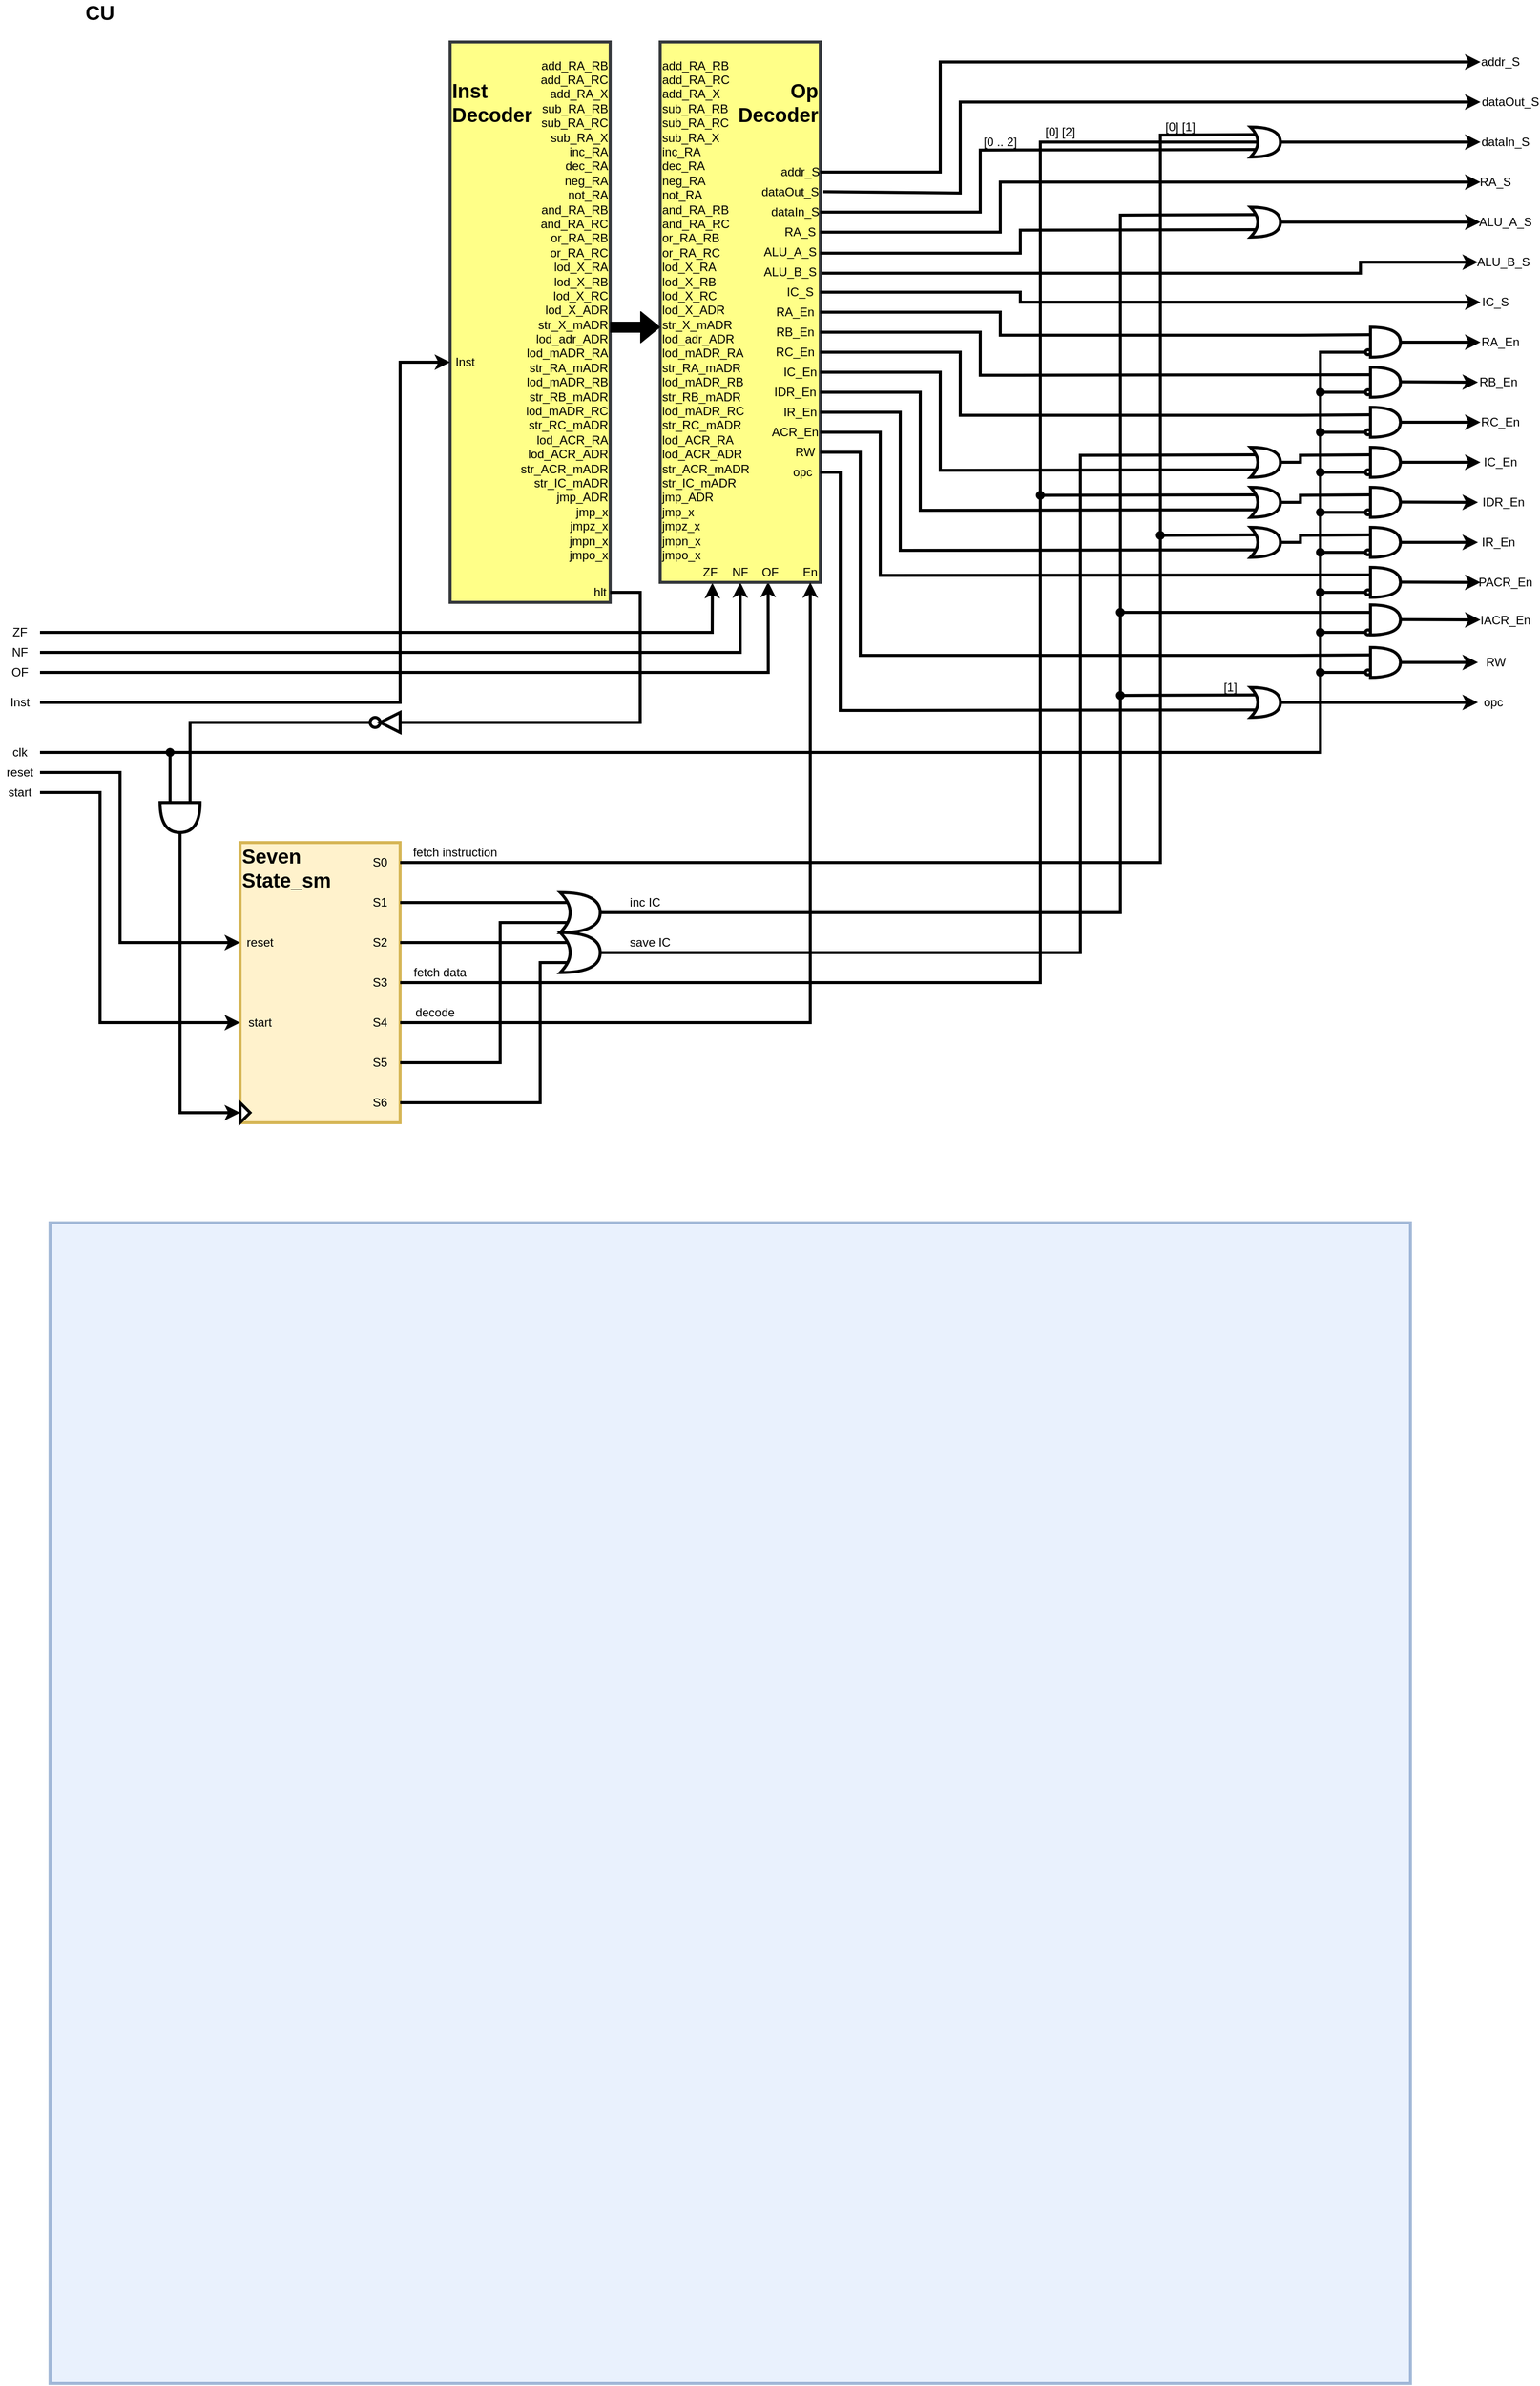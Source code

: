 <mxfile version="14.4.5" type="device"><diagram id="tiPYOLJ3HJPdIUF6NPs5" name="Page-1"><mxGraphModel dx="2031" dy="2176" grid="1" gridSize="10" guides="1" tooltips="1" connect="1" arrows="1" fold="1" page="1" pageScale="1" pageWidth="850" pageHeight="1100" math="0" shadow="0"><root><mxCell id="0"/><mxCell id="1" parent="0"/><mxCell id="ISi9uwdID4XbXrTI5opR-63" value="" style="rounded=0;whiteSpace=wrap;html=1;fillColor=#dae8fc;strokeColor=#6c8ebf;opacity=60;strokeWidth=3;" parent="1" vertex="1"><mxGeometry x="90" y="740" width="1360" height="1160" as="geometry"/></mxCell><mxCell id="k2GPdov6y3V2ZTB3L7f--1" value="Inst" style="text;html=1;strokeColor=none;fillColor=none;align=center;verticalAlign=middle;whiteSpace=wrap;rounded=0;strokeWidth=3;" parent="1" vertex="1"><mxGeometry x="40" y="210" width="40" height="20" as="geometry"/></mxCell><mxCell id="k2GPdov6y3V2ZTB3L7f--3" value="ZF" style="text;html=1;strokeColor=none;fillColor=none;align=center;verticalAlign=middle;whiteSpace=wrap;rounded=0;strokeWidth=3;" parent="1" vertex="1"><mxGeometry x="40" y="140" width="40" height="20" as="geometry"/></mxCell><mxCell id="k2GPdov6y3V2ZTB3L7f--4" value="NF" style="text;html=1;strokeColor=none;fillColor=none;align=center;verticalAlign=middle;whiteSpace=wrap;rounded=0;strokeWidth=3;" parent="1" vertex="1"><mxGeometry x="40" y="160" width="40" height="20" as="geometry"/></mxCell><mxCell id="k2GPdov6y3V2ZTB3L7f--5" value="OF" style="text;html=1;strokeColor=none;fillColor=none;align=center;verticalAlign=middle;whiteSpace=wrap;rounded=0;strokeWidth=3;" parent="1" vertex="1"><mxGeometry x="40" y="180" width="40" height="20" as="geometry"/></mxCell><mxCell id="k2GPdov6y3V2ZTB3L7f--6" value="" style="rounded=0;whiteSpace=wrap;html=1;fillColor=#fff2cc;strokeColor=#d6b656;strokeWidth=3;" parent="1" vertex="1"><mxGeometry x="280" y="360" width="160" height="280" as="geometry"/></mxCell><mxCell id="k2GPdov6y3V2ZTB3L7f--7" value="clk" style="text;html=1;strokeColor=none;fillColor=none;align=center;verticalAlign=middle;whiteSpace=wrap;rounded=0;strokeWidth=3;" parent="1" vertex="1"><mxGeometry x="40" y="260" width="40" height="20" as="geometry"/></mxCell><mxCell id="k2GPdov6y3V2ZTB3L7f--8" value="&lt;b&gt;&lt;font style=&quot;font-size: 20px&quot;&gt;Seven&lt;br&gt;State_sm&lt;/font&gt;&lt;/b&gt;" style="text;html=1;strokeColor=none;fillColor=none;align=left;verticalAlign=middle;whiteSpace=wrap;rounded=0;strokeWidth=3;" parent="1" vertex="1"><mxGeometry x="280" y="360" width="90" height="50" as="geometry"/></mxCell><mxCell id="k2GPdov6y3V2ZTB3L7f--10" value="" style="triangle;whiteSpace=wrap;html=1;strokeWidth=3;" parent="1" vertex="1"><mxGeometry x="280" y="620" width="10" height="20" as="geometry"/></mxCell><mxCell id="k2GPdov6y3V2ZTB3L7f--12" value="reset" style="text;html=1;strokeColor=none;fillColor=none;align=center;verticalAlign=middle;whiteSpace=wrap;rounded=0;strokeWidth=3;" parent="1" vertex="1"><mxGeometry x="40" y="280" width="40" height="20" as="geometry"/></mxCell><mxCell id="k2GPdov6y3V2ZTB3L7f--13" value="start" style="text;html=1;strokeColor=none;fillColor=none;align=center;verticalAlign=middle;whiteSpace=wrap;rounded=0;strokeWidth=3;" parent="1" vertex="1"><mxGeometry x="40" y="300" width="40" height="20" as="geometry"/></mxCell><mxCell id="k2GPdov6y3V2ZTB3L7f--17" value="reset" style="text;html=1;strokeColor=none;fillColor=none;align=center;verticalAlign=middle;whiteSpace=wrap;rounded=0;strokeWidth=3;" parent="1" vertex="1"><mxGeometry x="280" y="450" width="40" height="20" as="geometry"/></mxCell><mxCell id="k2GPdov6y3V2ZTB3L7f--18" value="start" style="text;html=1;strokeColor=none;fillColor=none;align=center;verticalAlign=middle;whiteSpace=wrap;rounded=0;strokeWidth=3;" parent="1" vertex="1"><mxGeometry x="280" y="530" width="40" height="20" as="geometry"/></mxCell><mxCell id="k2GPdov6y3V2ZTB3L7f--22" value="" style="rounded=0;whiteSpace=wrap;html=1;fillColor=#ffff88;strokeColor=#36393d;strokeWidth=3;" parent="1" vertex="1"><mxGeometry x="490" y="-440" width="160" height="560" as="geometry"/></mxCell><mxCell id="k2GPdov6y3V2ZTB3L7f--23" value="&lt;b style=&quot;font-size: 20px&quot;&gt;Inst&lt;br&gt;Decoder&lt;/b&gt;" style="text;html=1;strokeColor=none;fillColor=none;align=left;verticalAlign=middle;whiteSpace=wrap;rounded=0;strokeWidth=3;fontSize=20;" parent="1" vertex="1"><mxGeometry x="490" y="-400" width="80" height="40" as="geometry"/></mxCell><mxCell id="k2GPdov6y3V2ZTB3L7f--24" value="Inst" style="text;html=1;strokeColor=none;fillColor=none;align=center;verticalAlign=middle;whiteSpace=wrap;rounded=0;strokeWidth=3;" parent="1" vertex="1"><mxGeometry x="490" y="-130" width="30" height="20" as="geometry"/></mxCell><mxCell id="k2GPdov6y3V2ZTB3L7f--28" value="" style="endArrow=classic;html=1;exitX=1;exitY=0.5;exitDx=0;exitDy=0;rounded=0;strokeWidth=3;" parent="1" source="k2GPdov6y3V2ZTB3L7f--1" target="k2GPdov6y3V2ZTB3L7f--24" edge="1"><mxGeometry width="50" height="50" relative="1" as="geometry"><mxPoint x="400" y="110" as="sourcePoint"/><mxPoint x="490" y="50" as="targetPoint"/><Array as="points"><mxPoint x="440" y="220"/><mxPoint x="440" y="-120"/></Array></mxGeometry></mxCell><mxCell id="k2GPdov6y3V2ZTB3L7f--32" value="" style="endArrow=classic;html=1;exitX=1;exitY=0.5;exitDx=0;exitDy=0;entryX=0.326;entryY=1.001;entryDx=0;entryDy=0;entryPerimeter=0;rounded=0;strokeWidth=3;" parent="1" source="k2GPdov6y3V2ZTB3L7f--3" target="k2GPdov6y3V2ZTB3L7f--35" edge="1"><mxGeometry width="50" height="50" relative="1" as="geometry"><mxPoint x="560" y="210" as="sourcePoint"/><mxPoint x="852" y="83" as="targetPoint"/><Array as="points"><mxPoint x="752" y="150"/></Array></mxGeometry></mxCell><mxCell id="k2GPdov6y3V2ZTB3L7f--33" value="" style="endArrow=classic;html=1;exitX=1;exitY=0.5;exitDx=0;exitDy=0;entryX=0.5;entryY=1;entryDx=0;entryDy=0;rounded=0;strokeWidth=3;" parent="1" source="k2GPdov6y3V2ZTB3L7f--4" target="k2GPdov6y3V2ZTB3L7f--35" edge="1"><mxGeometry width="50" height="50" relative="1" as="geometry"><mxPoint x="560" y="210" as="sourcePoint"/><mxPoint x="720" y="170" as="targetPoint"/><Array as="points"><mxPoint x="780" y="170"/></Array></mxGeometry></mxCell><mxCell id="k2GPdov6y3V2ZTB3L7f--34" value="" style="endArrow=classic;html=1;exitX=1;exitY=0.5;exitDx=0;exitDy=0;entryX=0.674;entryY=0.999;entryDx=0;entryDy=0;entryPerimeter=0;rounded=0;strokeWidth=3;" parent="1" source="k2GPdov6y3V2ZTB3L7f--5" target="k2GPdov6y3V2ZTB3L7f--35" edge="1"><mxGeometry width="50" height="50" relative="1" as="geometry"><mxPoint x="560" y="210" as="sourcePoint"/><mxPoint x="900" y="90" as="targetPoint"/><Array as="points"><mxPoint x="808" y="190"/></Array></mxGeometry></mxCell><mxCell id="k2GPdov6y3V2ZTB3L7f--35" value="" style="rounded=0;whiteSpace=wrap;html=1;fillColor=#ffff88;strokeColor=#36393d;strokeWidth=3;" parent="1" vertex="1"><mxGeometry x="700" y="-440" width="160" height="540" as="geometry"/></mxCell><mxCell id="k2GPdov6y3V2ZTB3L7f--36" value="&lt;b&gt;&lt;font style=&quot;font-size: 20px&quot;&gt;Op&lt;br&gt;Decoder&lt;/font&gt;&lt;/b&gt;" style="text;html=1;strokeColor=none;fillColor=none;align=right;verticalAlign=middle;whiteSpace=wrap;rounded=0;strokeWidth=3;" parent="1" vertex="1"><mxGeometry x="770" y="-400" width="90" height="40" as="geometry"/></mxCell><mxCell id="YuBn0hEZIcJ6pD9dxtTT-74" value="En" style="text;html=1;strokeColor=none;fillColor=none;align=center;verticalAlign=middle;whiteSpace=wrap;rounded=0;strokeWidth=3;" parent="1" vertex="1"><mxGeometry x="830" y="80" width="40" height="20" as="geometry"/></mxCell><mxCell id="YuBn0hEZIcJ6pD9dxtTT-75" value="ZF" style="text;html=1;strokeColor=none;fillColor=none;align=center;verticalAlign=middle;whiteSpace=wrap;rounded=0;strokeWidth=3;" parent="1" vertex="1"><mxGeometry x="730" y="80" width="40" height="20" as="geometry"/></mxCell><mxCell id="YuBn0hEZIcJ6pD9dxtTT-76" value="NF" style="text;html=1;strokeColor=none;fillColor=none;align=center;verticalAlign=middle;whiteSpace=wrap;rounded=0;strokeWidth=3;" parent="1" vertex="1"><mxGeometry x="760" y="80" width="40" height="20" as="geometry"/></mxCell><mxCell id="YuBn0hEZIcJ6pD9dxtTT-77" value="OF" style="text;html=1;strokeColor=none;fillColor=none;align=center;verticalAlign=middle;whiteSpace=wrap;rounded=0;strokeWidth=3;" parent="1" vertex="1"><mxGeometry x="790" y="80" width="40" height="20" as="geometry"/></mxCell><mxCell id="YuBn0hEZIcJ6pD9dxtTT-83" value="addr_S" style="text;html=1;strokeColor=none;fillColor=none;align=center;verticalAlign=middle;whiteSpace=wrap;rounded=0;strokeWidth=3;" parent="1" vertex="1"><mxGeometry x="820" y="-320" width="40" height="20" as="geometry"/></mxCell><mxCell id="YuBn0hEZIcJ6pD9dxtTT-84" value="dataOut_S" style="text;html=1;strokeColor=none;fillColor=none;align=center;verticalAlign=middle;whiteSpace=wrap;rounded=0;strokeWidth=3;" parent="1" vertex="1"><mxGeometry x="810" y="-300" width="40" height="20" as="geometry"/></mxCell><mxCell id="YuBn0hEZIcJ6pD9dxtTT-85" value="dataIn_S" style="text;html=1;strokeColor=none;fillColor=none;align=center;verticalAlign=middle;whiteSpace=wrap;rounded=0;strokeWidth=3;" parent="1" vertex="1"><mxGeometry x="810" y="-280" width="50" height="20" as="geometry"/></mxCell><mxCell id="YuBn0hEZIcJ6pD9dxtTT-86" value="RA_S" style="text;html=1;strokeColor=none;fillColor=none;align=center;verticalAlign=middle;whiteSpace=wrap;rounded=0;strokeWidth=3;" parent="1" vertex="1"><mxGeometry x="820" y="-260" width="40" height="20" as="geometry"/></mxCell><mxCell id="YuBn0hEZIcJ6pD9dxtTT-91" value="ALU_A_S" style="text;html=1;strokeColor=none;fillColor=none;align=center;verticalAlign=middle;whiteSpace=wrap;rounded=0;strokeWidth=3;" parent="1" vertex="1"><mxGeometry x="810" y="-240" width="40" height="20" as="geometry"/></mxCell><mxCell id="YuBn0hEZIcJ6pD9dxtTT-92" value="IC_S" style="text;html=1;strokeColor=none;fillColor=none;align=center;verticalAlign=middle;whiteSpace=wrap;rounded=0;strokeWidth=3;" parent="1" vertex="1"><mxGeometry x="820" y="-200" width="40" height="20" as="geometry"/></mxCell><mxCell id="YuBn0hEZIcJ6pD9dxtTT-93" value="RA_En" style="text;html=1;strokeColor=none;fillColor=none;align=center;verticalAlign=middle;whiteSpace=wrap;rounded=0;strokeWidth=3;" parent="1" vertex="1"><mxGeometry x="810" y="-180" width="50" height="20" as="geometry"/></mxCell><mxCell id="YuBn0hEZIcJ6pD9dxtTT-94" value="RB_En" style="text;html=1;strokeColor=none;fillColor=none;align=center;verticalAlign=middle;whiteSpace=wrap;rounded=0;strokeWidth=3;" parent="1" vertex="1"><mxGeometry x="810" y="-160" width="50" height="20" as="geometry"/></mxCell><mxCell id="YuBn0hEZIcJ6pD9dxtTT-95" value="RC_En" style="text;html=1;strokeColor=none;fillColor=none;align=center;verticalAlign=middle;whiteSpace=wrap;rounded=0;strokeWidth=3;" parent="1" vertex="1"><mxGeometry x="810" y="-140" width="50" height="20" as="geometry"/></mxCell><mxCell id="YuBn0hEZIcJ6pD9dxtTT-96" value="IC_En" style="text;html=1;strokeColor=none;fillColor=none;align=center;verticalAlign=middle;whiteSpace=wrap;rounded=0;strokeWidth=3;" parent="1" vertex="1"><mxGeometry x="820" y="-120" width="40" height="20" as="geometry"/></mxCell><mxCell id="YuBn0hEZIcJ6pD9dxtTT-97" value="IDR_En" style="text;html=1;strokeColor=none;fillColor=none;align=center;verticalAlign=middle;whiteSpace=wrap;rounded=0;strokeWidth=3;" parent="1" vertex="1"><mxGeometry x="810" y="-100" width="50" height="20" as="geometry"/></mxCell><mxCell id="YuBn0hEZIcJ6pD9dxtTT-98" value="IR_En" style="text;html=1;strokeColor=none;fillColor=none;align=center;verticalAlign=middle;whiteSpace=wrap;rounded=0;strokeWidth=3;" parent="1" vertex="1"><mxGeometry x="820" y="-80" width="40" height="20" as="geometry"/></mxCell><mxCell id="YuBn0hEZIcJ6pD9dxtTT-99" value="ACR_En" style="text;html=1;strokeColor=none;fillColor=none;align=center;verticalAlign=middle;whiteSpace=wrap;rounded=0;strokeWidth=3;" parent="1" vertex="1"><mxGeometry x="810" y="-60" width="50" height="20" as="geometry"/></mxCell><mxCell id="YuBn0hEZIcJ6pD9dxtTT-100" value="opc" style="text;html=1;strokeColor=none;fillColor=none;align=center;verticalAlign=middle;whiteSpace=wrap;rounded=0;strokeWidth=3;" parent="1" vertex="1"><mxGeometry x="825" y="-20" width="35" height="20" as="geometry"/></mxCell><mxCell id="YuBn0hEZIcJ6pD9dxtTT-101" value="RW" style="text;html=1;strokeColor=none;fillColor=none;align=center;verticalAlign=middle;whiteSpace=wrap;rounded=0;strokeWidth=3;" parent="1" vertex="1"><mxGeometry x="830" y="-40" width="30" height="20" as="geometry"/></mxCell><mxCell id="YuBn0hEZIcJ6pD9dxtTT-102" value="addr_S" style="text;html=1;strokeColor=none;fillColor=none;align=center;verticalAlign=middle;whiteSpace=wrap;rounded=0;strokeWidth=3;" parent="1" vertex="1"><mxGeometry x="1520" y="-430" width="40" height="20" as="geometry"/></mxCell><mxCell id="YuBn0hEZIcJ6pD9dxtTT-103" value="dataOut_S" style="text;html=1;strokeColor=none;fillColor=none;align=center;verticalAlign=middle;whiteSpace=wrap;rounded=0;strokeWidth=3;" parent="1" vertex="1"><mxGeometry x="1530" y="-390" width="40" height="20" as="geometry"/></mxCell><mxCell id="YuBn0hEZIcJ6pD9dxtTT-104" value="dataIn_S" style="text;html=1;strokeColor=none;fillColor=none;align=center;verticalAlign=middle;whiteSpace=wrap;rounded=0;strokeWidth=3;" parent="1" vertex="1"><mxGeometry x="1520" y="-350" width="50" height="20" as="geometry"/></mxCell><mxCell id="YuBn0hEZIcJ6pD9dxtTT-105" value="RA_S" style="text;html=1;strokeColor=none;fillColor=none;align=center;verticalAlign=middle;whiteSpace=wrap;rounded=0;strokeWidth=3;" parent="1" vertex="1"><mxGeometry x="1520" y="-310" width="30" height="20" as="geometry"/></mxCell><mxCell id="YuBn0hEZIcJ6pD9dxtTT-107" value="ALU_A_S" style="text;html=1;strokeColor=none;fillColor=none;align=center;verticalAlign=middle;whiteSpace=wrap;rounded=0;strokeWidth=3;" parent="1" vertex="1"><mxGeometry x="1520" y="-270" width="50" height="20" as="geometry"/></mxCell><mxCell id="YuBn0hEZIcJ6pD9dxtTT-108" value="IC_S" style="text;html=1;strokeColor=none;fillColor=none;align=center;verticalAlign=middle;whiteSpace=wrap;rounded=0;strokeWidth=3;" parent="1" vertex="1"><mxGeometry x="1520" y="-190" width="30" height="20" as="geometry"/></mxCell><mxCell id="YuBn0hEZIcJ6pD9dxtTT-109" value="RA_En" style="text;html=1;strokeColor=none;fillColor=none;align=center;verticalAlign=middle;whiteSpace=wrap;rounded=0;strokeWidth=3;" parent="1" vertex="1"><mxGeometry x="1520" y="-150" width="40" height="20" as="geometry"/></mxCell><mxCell id="YuBn0hEZIcJ6pD9dxtTT-110" value="RB_En" style="text;html=1;strokeColor=none;fillColor=none;align=center;verticalAlign=middle;whiteSpace=wrap;rounded=0;strokeWidth=3;" parent="1" vertex="1"><mxGeometry x="1517.5" y="-110" width="40" height="20" as="geometry"/></mxCell><mxCell id="YuBn0hEZIcJ6pD9dxtTT-111" value="RC_En" style="text;html=1;strokeColor=none;fillColor=none;align=center;verticalAlign=middle;whiteSpace=wrap;rounded=0;strokeWidth=3;" parent="1" vertex="1"><mxGeometry x="1520" y="-70" width="40" height="20" as="geometry"/></mxCell><mxCell id="YuBn0hEZIcJ6pD9dxtTT-112" value="IC_En" style="text;html=1;strokeColor=none;fillColor=none;align=center;verticalAlign=middle;whiteSpace=wrap;rounded=0;strokeWidth=3;" parent="1" vertex="1"><mxGeometry x="1520" y="-30" width="40" height="20" as="geometry"/></mxCell><mxCell id="YuBn0hEZIcJ6pD9dxtTT-113" value="IDR_En" style="text;html=1;strokeColor=none;fillColor=none;align=center;verticalAlign=middle;whiteSpace=wrap;rounded=0;strokeWidth=3;" parent="1" vertex="1"><mxGeometry x="1517.5" y="10" width="50" height="20" as="geometry"/></mxCell><mxCell id="YuBn0hEZIcJ6pD9dxtTT-114" value="IR_En" style="text;html=1;strokeColor=none;fillColor=none;align=center;verticalAlign=middle;whiteSpace=wrap;rounded=0;strokeWidth=3;" parent="1" vertex="1"><mxGeometry x="1517.5" y="50" width="40" height="20" as="geometry"/></mxCell><mxCell id="YuBn0hEZIcJ6pD9dxtTT-115" value="PACR_En" style="text;html=1;strokeColor=none;fillColor=none;align=center;verticalAlign=middle;whiteSpace=wrap;rounded=0;strokeWidth=3;" parent="1" vertex="1"><mxGeometry x="1520" y="90" width="50" height="20" as="geometry"/></mxCell><mxCell id="YuBn0hEZIcJ6pD9dxtTT-116" value="opc" style="text;html=1;strokeColor=none;fillColor=none;align=center;verticalAlign=middle;whiteSpace=wrap;rounded=0;strokeWidth=3;" parent="1" vertex="1"><mxGeometry x="1517.5" y="210" width="30" height="20" as="geometry"/></mxCell><mxCell id="YuBn0hEZIcJ6pD9dxtTT-117" value="RW" style="text;html=1;strokeColor=none;fillColor=none;align=center;verticalAlign=middle;whiteSpace=wrap;rounded=0;strokeWidth=3;" parent="1" vertex="1"><mxGeometry x="1517.5" y="170" width="35" height="20" as="geometry"/></mxCell><mxCell id="YuBn0hEZIcJ6pD9dxtTT-125" value="" style="shape=or;whiteSpace=wrap;html=1;strokeWidth=3;" parent="1" vertex="1"><mxGeometry x="1410" y="-155" width="30" height="30" as="geometry"/></mxCell><mxCell id="YuBn0hEZIcJ6pD9dxtTT-126" value="" style="ellipse;whiteSpace=wrap;html=1;aspect=fixed;strokeWidth=3;" parent="1" vertex="1"><mxGeometry x="1405" y="-132.5" width="5" height="5" as="geometry"/></mxCell><mxCell id="YuBn0hEZIcJ6pD9dxtTT-132" value="" style="shape=or;whiteSpace=wrap;html=1;strokeWidth=3;" parent="1" vertex="1"><mxGeometry x="1410" y="-115" width="30" height="30" as="geometry"/></mxCell><mxCell id="YuBn0hEZIcJ6pD9dxtTT-133" value="" style="ellipse;whiteSpace=wrap;html=1;aspect=fixed;strokeWidth=3;" parent="1" vertex="1"><mxGeometry x="1405" y="-92.5" width="5" height="5" as="geometry"/></mxCell><mxCell id="YuBn0hEZIcJ6pD9dxtTT-134" value="" style="shape=or;whiteSpace=wrap;html=1;strokeWidth=3;" parent="1" vertex="1"><mxGeometry x="1410" y="-75" width="30" height="30" as="geometry"/></mxCell><mxCell id="YuBn0hEZIcJ6pD9dxtTT-135" value="" style="ellipse;whiteSpace=wrap;html=1;aspect=fixed;strokeWidth=3;" parent="1" vertex="1"><mxGeometry x="1405" y="-52.5" width="5" height="5" as="geometry"/></mxCell><mxCell id="YuBn0hEZIcJ6pD9dxtTT-138" value="" style="shape=or;whiteSpace=wrap;html=1;strokeWidth=3;" parent="1" vertex="1"><mxGeometry x="1410" y="5" width="30" height="30" as="geometry"/></mxCell><mxCell id="YuBn0hEZIcJ6pD9dxtTT-139" value="" style="ellipse;whiteSpace=wrap;html=1;aspect=fixed;strokeWidth=3;" parent="1" vertex="1"><mxGeometry x="1405" y="27.5" width="5" height="5" as="geometry"/></mxCell><mxCell id="YuBn0hEZIcJ6pD9dxtTT-140" value="" style="shape=or;whiteSpace=wrap;html=1;strokeWidth=3;" parent="1" vertex="1"><mxGeometry x="1410" y="45" width="30" height="30" as="geometry"/></mxCell><mxCell id="YuBn0hEZIcJ6pD9dxtTT-141" value="" style="ellipse;whiteSpace=wrap;html=1;aspect=fixed;strokeWidth=3;" parent="1" vertex="1"><mxGeometry x="1405" y="67.5" width="5" height="5" as="geometry"/></mxCell><mxCell id="YuBn0hEZIcJ6pD9dxtTT-142" value="" style="shape=or;whiteSpace=wrap;html=1;strokeWidth=3;" parent="1" vertex="1"><mxGeometry x="1410" y="85" width="30" height="30" as="geometry"/></mxCell><mxCell id="YuBn0hEZIcJ6pD9dxtTT-143" value="" style="ellipse;whiteSpace=wrap;html=1;aspect=fixed;strokeWidth=3;" parent="1" vertex="1"><mxGeometry x="1405" y="107.5" width="5" height="5" as="geometry"/></mxCell><mxCell id="YuBn0hEZIcJ6pD9dxtTT-144" value="" style="shape=or;whiteSpace=wrap;html=1;strokeWidth=3;" parent="1" vertex="1"><mxGeometry x="1410" y="165" width="30" height="30" as="geometry"/></mxCell><mxCell id="YuBn0hEZIcJ6pD9dxtTT-145" value="" style="ellipse;whiteSpace=wrap;html=1;aspect=fixed;strokeWidth=3;" parent="1" vertex="1"><mxGeometry x="1405" y="187.5" width="5" height="5" as="geometry"/></mxCell><mxCell id="YuBn0hEZIcJ6pD9dxtTT-146" value="" style="endArrow=classic;html=1;exitX=1;exitY=0.5;exitDx=0;exitDy=0;exitPerimeter=0;entryX=0;entryY=0.5;entryDx=0;entryDy=0;strokeWidth=3;" parent="1" source="YuBn0hEZIcJ6pD9dxtTT-125" target="YuBn0hEZIcJ6pD9dxtTT-109" edge="1"><mxGeometry width="50" height="50" relative="1" as="geometry"><mxPoint x="1320" y="-20" as="sourcePoint"/><mxPoint x="1370" y="-70" as="targetPoint"/></mxGeometry></mxCell><mxCell id="YuBn0hEZIcJ6pD9dxtTT-148" value="" style="endArrow=classic;html=1;exitX=1;exitY=0.5;exitDx=0;exitDy=0;exitPerimeter=0;entryX=0;entryY=0.5;entryDx=0;entryDy=0;strokeWidth=3;" parent="1" target="YuBn0hEZIcJ6pD9dxtTT-110" edge="1"><mxGeometry width="50" height="50" relative="1" as="geometry"><mxPoint x="1440" y="-100.4" as="sourcePoint"/><mxPoint x="1480" y="-100.4" as="targetPoint"/></mxGeometry></mxCell><mxCell id="YuBn0hEZIcJ6pD9dxtTT-149" value="" style="endArrow=classic;html=1;exitX=1;exitY=0.5;exitDx=0;exitDy=0;exitPerimeter=0;entryX=0;entryY=0.5;entryDx=0;entryDy=0;strokeWidth=3;" parent="1" target="YuBn0hEZIcJ6pD9dxtTT-111" edge="1"><mxGeometry width="50" height="50" relative="1" as="geometry"><mxPoint x="1440" y="-60" as="sourcePoint"/><mxPoint x="1480" y="-60" as="targetPoint"/></mxGeometry></mxCell><mxCell id="YuBn0hEZIcJ6pD9dxtTT-151" value="" style="endArrow=classic;html=1;exitX=1;exitY=0.5;exitDx=0;exitDy=0;exitPerimeter=0;entryX=0;entryY=0.5;entryDx=0;entryDy=0;strokeWidth=3;" parent="1" target="YuBn0hEZIcJ6pD9dxtTT-113" edge="1"><mxGeometry width="50" height="50" relative="1" as="geometry"><mxPoint x="1440" y="19.8" as="sourcePoint"/><mxPoint x="1480" y="19.8" as="targetPoint"/></mxGeometry></mxCell><mxCell id="YuBn0hEZIcJ6pD9dxtTT-152" value="" style="endArrow=classic;html=1;exitX=1;exitY=0.5;exitDx=0;exitDy=0;exitPerimeter=0;entryX=0;entryY=0.5;entryDx=0;entryDy=0;strokeWidth=3;" parent="1" target="YuBn0hEZIcJ6pD9dxtTT-114" edge="1"><mxGeometry width="50" height="50" relative="1" as="geometry"><mxPoint x="1440" y="60" as="sourcePoint"/><mxPoint x="1480" y="60" as="targetPoint"/></mxGeometry></mxCell><mxCell id="YuBn0hEZIcJ6pD9dxtTT-153" value="" style="endArrow=classic;html=1;exitX=1;exitY=0.5;exitDx=0;exitDy=0;exitPerimeter=0;entryX=0;entryY=0.5;entryDx=0;entryDy=0;strokeWidth=3;" parent="1" target="YuBn0hEZIcJ6pD9dxtTT-115" edge="1"><mxGeometry width="50" height="50" relative="1" as="geometry"><mxPoint x="1440" y="99.8" as="sourcePoint"/><mxPoint x="1480" y="99.8" as="targetPoint"/></mxGeometry></mxCell><mxCell id="YuBn0hEZIcJ6pD9dxtTT-154" value="" style="endArrow=classic;html=1;exitX=1;exitY=0.5;exitDx=0;exitDy=0;exitPerimeter=0;entryX=0;entryY=0.5;entryDx=0;entryDy=0;strokeWidth=3;" parent="1" source="YuBn0hEZIcJ6pD9dxtTT-144" target="YuBn0hEZIcJ6pD9dxtTT-117" edge="1"><mxGeometry width="50" height="50" relative="1" as="geometry"><mxPoint x="1440" y="140" as="sourcePoint"/><mxPoint x="1520" y="140" as="targetPoint"/></mxGeometry></mxCell><mxCell id="YuBn0hEZIcJ6pD9dxtTT-155" value="" style="endArrow=none;html=1;entryX=0;entryY=0.5;entryDx=0;entryDy=0;startArrow=oval;startFill=1;rounded=0;strokeWidth=3;" parent="1" target="YuBn0hEZIcJ6pD9dxtTT-126" edge="1"><mxGeometry width="50" height="50" relative="1" as="geometry"><mxPoint x="210" y="270" as="sourcePoint"/><mxPoint x="1020" y="-50" as="targetPoint"/><Array as="points"><mxPoint x="1360" y="270"/><mxPoint x="1360" y="-130"/></Array></mxGeometry></mxCell><mxCell id="YuBn0hEZIcJ6pD9dxtTT-156" value="" style="endArrow=none;html=1;entryX=0;entryY=0.5;entryDx=0;entryDy=0;startArrow=oval;startFill=1;strokeWidth=3;" parent="1" target="YuBn0hEZIcJ6pD9dxtTT-133" edge="1"><mxGeometry width="50" height="50" relative="1" as="geometry"><mxPoint x="1360" y="-90" as="sourcePoint"/><mxPoint x="1480" y="-50" as="targetPoint"/></mxGeometry></mxCell><mxCell id="YuBn0hEZIcJ6pD9dxtTT-159" value="" style="endArrow=none;html=1;entryX=0;entryY=0.5;entryDx=0;entryDy=0;startArrow=oval;startFill=1;strokeWidth=3;" parent="1" target="YuBn0hEZIcJ6pD9dxtTT-135" edge="1"><mxGeometry width="50" height="50" relative="1" as="geometry"><mxPoint x="1360" y="-50" as="sourcePoint"/><mxPoint x="1480" y="-20" as="targetPoint"/></mxGeometry></mxCell><mxCell id="YuBn0hEZIcJ6pD9dxtTT-163" value="" style="shape=or;whiteSpace=wrap;html=1;strokeWidth=3;" parent="1" vertex="1"><mxGeometry x="1410" y="-35" width="30" height="30" as="geometry"/></mxCell><mxCell id="YuBn0hEZIcJ6pD9dxtTT-164" value="" style="ellipse;whiteSpace=wrap;html=1;aspect=fixed;strokeWidth=3;" parent="1" vertex="1"><mxGeometry x="1405" y="-12.5" width="5" height="5" as="geometry"/></mxCell><mxCell id="YuBn0hEZIcJ6pD9dxtTT-165" value="" style="endArrow=none;html=1;entryX=0;entryY=0.5;entryDx=0;entryDy=0;startArrow=oval;startFill=1;strokeWidth=3;" parent="1" target="YuBn0hEZIcJ6pD9dxtTT-164" edge="1"><mxGeometry width="50" height="50" relative="1" as="geometry"><mxPoint x="1360" y="-10" as="sourcePoint"/><mxPoint x="1450" y="-80" as="targetPoint"/></mxGeometry></mxCell><mxCell id="YuBn0hEZIcJ6pD9dxtTT-166" value="" style="endArrow=none;html=1;entryX=0;entryY=0.5;entryDx=0;entryDy=0;startArrow=oval;startFill=1;strokeWidth=3;" parent="1" target="YuBn0hEZIcJ6pD9dxtTT-139" edge="1"><mxGeometry width="50" height="50" relative="1" as="geometry"><mxPoint x="1360" y="30" as="sourcePoint"/><mxPoint x="1450" y="50" as="targetPoint"/></mxGeometry></mxCell><mxCell id="YuBn0hEZIcJ6pD9dxtTT-167" value="" style="endArrow=none;html=1;entryX=0;entryY=0.5;entryDx=0;entryDy=0;startArrow=oval;startFill=1;strokeWidth=3;" parent="1" target="YuBn0hEZIcJ6pD9dxtTT-141" edge="1"><mxGeometry width="50" height="50" relative="1" as="geometry"><mxPoint x="1360" y="70" as="sourcePoint"/><mxPoint x="1450" y="80" as="targetPoint"/></mxGeometry></mxCell><mxCell id="YuBn0hEZIcJ6pD9dxtTT-168" value="" style="endArrow=none;html=1;entryX=0;entryY=0.5;entryDx=0;entryDy=0;startArrow=oval;startFill=1;strokeWidth=3;" parent="1" target="YuBn0hEZIcJ6pD9dxtTT-143" edge="1"><mxGeometry width="50" height="50" relative="1" as="geometry"><mxPoint x="1360" y="110" as="sourcePoint"/><mxPoint x="1450" y="80" as="targetPoint"/></mxGeometry></mxCell><mxCell id="YuBn0hEZIcJ6pD9dxtTT-169" value="" style="endArrow=none;html=1;entryX=0;entryY=0.5;entryDx=0;entryDy=0;startArrow=oval;startFill=1;strokeWidth=3;" parent="1" target="YuBn0hEZIcJ6pD9dxtTT-145" edge="1"><mxGeometry width="50" height="50" relative="1" as="geometry"><mxPoint x="1360" y="190" as="sourcePoint"/><mxPoint x="1450" y="80" as="targetPoint"/></mxGeometry></mxCell><mxCell id="YuBn0hEZIcJ6pD9dxtTT-176" value="" style="shape=xor;whiteSpace=wrap;html=1;strokeWidth=3;" parent="1" vertex="1"><mxGeometry x="1290" y="-355" width="30" height="30" as="geometry"/></mxCell><mxCell id="YuBn0hEZIcJ6pD9dxtTT-179" value="" style="shape=xor;whiteSpace=wrap;html=1;strokeWidth=3;" parent="1" vertex="1"><mxGeometry x="1290" y="-275" width="30" height="30" as="geometry"/></mxCell><mxCell id="YuBn0hEZIcJ6pD9dxtTT-184" value="" style="shape=xor;whiteSpace=wrap;html=1;strokeWidth=3;" parent="1" vertex="1"><mxGeometry x="1290" y="-35" width="30" height="30" as="geometry"/></mxCell><mxCell id="YuBn0hEZIcJ6pD9dxtTT-185" value="" style="shape=xor;whiteSpace=wrap;html=1;strokeWidth=3;" parent="1" vertex="1"><mxGeometry x="1290" y="5" width="30" height="30" as="geometry"/></mxCell><mxCell id="YuBn0hEZIcJ6pD9dxtTT-186" value="" style="shape=xor;whiteSpace=wrap;html=1;strokeWidth=3;" parent="1" vertex="1"><mxGeometry x="1290" y="45" width="30" height="30" as="geometry"/></mxCell><mxCell id="YuBn0hEZIcJ6pD9dxtTT-189" value="" style="shape=xor;whiteSpace=wrap;html=1;strokeWidth=3;" parent="1" vertex="1"><mxGeometry x="1290" y="205" width="30" height="30" as="geometry"/></mxCell><mxCell id="YuBn0hEZIcJ6pD9dxtTT-190" value="" style="endArrow=classic;html=1;exitX=1;exitY=0.5;exitDx=0;exitDy=0;exitPerimeter=0;entryX=0;entryY=0.5;entryDx=0;entryDy=0;strokeWidth=3;" parent="1" source="YuBn0hEZIcJ6pD9dxtTT-189" target="YuBn0hEZIcJ6pD9dxtTT-116" edge="1"><mxGeometry width="50" height="50" relative="1" as="geometry"><mxPoint x="1350" y="150" as="sourcePoint"/><mxPoint x="1478" y="180" as="targetPoint"/></mxGeometry></mxCell><mxCell id="YuBn0hEZIcJ6pD9dxtTT-194" value="" style="endArrow=none;html=1;entryX=0;entryY=0.25;entryDx=0;entryDy=0;entryPerimeter=0;rounded=0;endFill=0;exitX=1;exitY=0.5;exitDx=0;exitDy=0;strokeWidth=3;" parent="1" source="YuBn0hEZIcJ6pD9dxtTT-101" target="YuBn0hEZIcJ6pD9dxtTT-144" edge="1"><mxGeometry width="50" height="50" relative="1" as="geometry"><mxPoint x="900" as="sourcePoint"/><mxPoint x="1400" y="80" as="targetPoint"/><Array as="points"><mxPoint x="900" y="-30"/><mxPoint x="900" y="173"/><mxPoint x="1330" y="173"/></Array></mxGeometry></mxCell><mxCell id="YuBn0hEZIcJ6pD9dxtTT-196" value="" style="endArrow=none;html=1;exitX=1;exitY=0.5;exitDx=0;exitDy=0;exitPerimeter=0;entryX=0;entryY=0.25;entryDx=0;entryDy=0;entryPerimeter=0;rounded=0;endFill=0;strokeWidth=3;" parent="1" edge="1"><mxGeometry width="50" height="50" relative="1" as="geometry"><mxPoint x="1320" y="60" as="sourcePoint"/><mxPoint x="1410" y="52.5" as="targetPoint"/><Array as="points"><mxPoint x="1340" y="60"/><mxPoint x="1340" y="53"/></Array></mxGeometry></mxCell><mxCell id="YuBn0hEZIcJ6pD9dxtTT-197" value="" style="endArrow=none;html=1;exitX=1;exitY=0.5;exitDx=0;exitDy=0;exitPerimeter=0;entryX=0;entryY=0.25;entryDx=0;entryDy=0;entryPerimeter=0;rounded=0;endFill=0;strokeWidth=3;" parent="1" edge="1"><mxGeometry width="50" height="50" relative="1" as="geometry"><mxPoint x="1320" y="20" as="sourcePoint"/><mxPoint x="1410" y="12.5" as="targetPoint"/><Array as="points"><mxPoint x="1340" y="20"/><mxPoint x="1340" y="13"/></Array></mxGeometry></mxCell><mxCell id="YuBn0hEZIcJ6pD9dxtTT-198" value="" style="endArrow=none;html=1;exitX=1;exitY=0.5;exitDx=0;exitDy=0;exitPerimeter=0;entryX=0;entryY=0.25;entryDx=0;entryDy=0;entryPerimeter=0;rounded=0;endFill=0;strokeWidth=3;" parent="1" edge="1"><mxGeometry width="50" height="50" relative="1" as="geometry"><mxPoint x="1320" y="-20" as="sourcePoint"/><mxPoint x="1410" y="-27.5" as="targetPoint"/><Array as="points"><mxPoint x="1340" y="-20"/><mxPoint x="1340" y="-27"/></Array></mxGeometry></mxCell><mxCell id="YuBn0hEZIcJ6pD9dxtTT-199" value="" style="endArrow=none;html=1;exitX=1;exitY=0.5;exitDx=0;exitDy=0;entryX=0;entryY=0.25;entryDx=0;entryDy=0;entryPerimeter=0;rounded=0;endFill=0;strokeWidth=3;" parent="1" source="YuBn0hEZIcJ6pD9dxtTT-95" edge="1"><mxGeometry width="50" height="50" relative="1" as="geometry"><mxPoint x="1320" y="-60" as="sourcePoint"/><mxPoint x="1410" y="-67.5" as="targetPoint"/><Array as="points"><mxPoint x="1000" y="-130"/><mxPoint x="1000" y="-70"/><mxPoint x="1000" y="-67"/><mxPoint x="1340" y="-67"/></Array></mxGeometry></mxCell><mxCell id="YuBn0hEZIcJ6pD9dxtTT-200" value="" style="endArrow=none;html=1;exitX=1;exitY=0.5;exitDx=0;exitDy=0;entryX=0;entryY=0.25;entryDx=0;entryDy=0;entryPerimeter=0;rounded=0;endFill=0;strokeWidth=3;" parent="1" source="YuBn0hEZIcJ6pD9dxtTT-94" edge="1"><mxGeometry width="50" height="50" relative="1" as="geometry"><mxPoint x="1320" y="-100" as="sourcePoint"/><mxPoint x="1410" y="-107.5" as="targetPoint"/><Array as="points"><mxPoint x="1020" y="-150"/><mxPoint x="1020" y="-110"/><mxPoint x="1020" y="-107"/></Array></mxGeometry></mxCell><mxCell id="YuBn0hEZIcJ6pD9dxtTT-201" value="" style="endArrow=none;html=1;exitX=1;exitY=0.5;exitDx=0;exitDy=0;entryX=0;entryY=0.25;entryDx=0;entryDy=0;entryPerimeter=0;rounded=0;endFill=0;strokeWidth=3;" parent="1" source="YuBn0hEZIcJ6pD9dxtTT-93" edge="1"><mxGeometry width="50" height="50" relative="1" as="geometry"><mxPoint x="1320" y="-140" as="sourcePoint"/><mxPoint x="1410" y="-147.5" as="targetPoint"/><Array as="points"><mxPoint x="1040" y="-170"/><mxPoint x="1040" y="-147"/><mxPoint x="1340" y="-147"/></Array></mxGeometry></mxCell><mxCell id="YuBn0hEZIcJ6pD9dxtTT-202" value="" style="endArrow=classic;html=1;exitX=1;exitY=0.5;exitDx=0;exitDy=0;entryX=0;entryY=0.5;entryDx=0;entryDy=0;rounded=0;strokeWidth=3;" parent="1" source="YuBn0hEZIcJ6pD9dxtTT-83" target="YuBn0hEZIcJ6pD9dxtTT-102" edge="1"><mxGeometry width="50" height="50" relative="1" as="geometry"><mxPoint x="1320" y="-420" as="sourcePoint"/><mxPoint x="1400" y="-330" as="targetPoint"/><Array as="points"><mxPoint x="980" y="-310"/><mxPoint x="980" y="-420"/></Array></mxGeometry></mxCell><mxCell id="YuBn0hEZIcJ6pD9dxtTT-203" value="" style="endArrow=classic;html=1;exitX=1.019;exitY=0.277;exitDx=0;exitDy=0;exitPerimeter=0;rounded=0;strokeWidth=3;" parent="1" source="k2GPdov6y3V2ZTB3L7f--35" edge="1"><mxGeometry width="50" height="50" relative="1" as="geometry"><mxPoint x="970" y="-288" as="sourcePoint"/><mxPoint x="1520" y="-380" as="targetPoint"/><Array as="points"><mxPoint x="1000" y="-289"/><mxPoint x="1000" y="-380"/></Array></mxGeometry></mxCell><mxCell id="YuBn0hEZIcJ6pD9dxtTT-204" value="" style="endArrow=classic;html=1;entryX=0;entryY=0.5;entryDx=0;entryDy=0;strokeWidth=3;" parent="1" source="YuBn0hEZIcJ6pD9dxtTT-176" target="YuBn0hEZIcJ6pD9dxtTT-104" edge="1"><mxGeometry width="50" height="50" relative="1" as="geometry"><mxPoint x="1350" y="-280" as="sourcePoint"/><mxPoint x="1430" y="-339" as="targetPoint"/></mxGeometry></mxCell><mxCell id="YuBn0hEZIcJ6pD9dxtTT-205" value="" style="endArrow=classic;html=1;exitX=1;exitY=0.5;exitDx=0;exitDy=0;entryX=0;entryY=0.5;entryDx=0;entryDy=0;rounded=0;strokeWidth=3;" parent="1" source="YuBn0hEZIcJ6pD9dxtTT-86" target="YuBn0hEZIcJ6pD9dxtTT-105" edge="1"><mxGeometry width="50" height="50" relative="1" as="geometry"><mxPoint x="1320" y="-300" as="sourcePoint"/><mxPoint x="1400" y="-330" as="targetPoint"/><Array as="points"><mxPoint x="1040" y="-250"/><mxPoint x="1040" y="-300"/></Array></mxGeometry></mxCell><mxCell id="YuBn0hEZIcJ6pD9dxtTT-207" value="" style="endArrow=classic;html=1;exitX=1;exitY=0.5;exitDx=0;exitDy=0;exitPerimeter=0;entryX=0;entryY=0.5;entryDx=0;entryDy=0;strokeWidth=3;" parent="1" source="YuBn0hEZIcJ6pD9dxtTT-179" target="YuBn0hEZIcJ6pD9dxtTT-107" edge="1"><mxGeometry width="50" height="50" relative="1" as="geometry"><mxPoint x="1350" y="-220" as="sourcePoint"/><mxPoint x="1400" y="-270" as="targetPoint"/></mxGeometry></mxCell><mxCell id="YuBn0hEZIcJ6pD9dxtTT-208" value="" style="endArrow=classic;html=1;exitX=1;exitY=0.5;exitDx=0;exitDy=0;entryX=0;entryY=0.5;entryDx=0;entryDy=0;rounded=0;strokeWidth=3;" parent="1" source="YuBn0hEZIcJ6pD9dxtTT-92" target="YuBn0hEZIcJ6pD9dxtTT-108" edge="1"><mxGeometry width="50" height="50" relative="1" as="geometry"><mxPoint x="1320" y="-180" as="sourcePoint"/><mxPoint x="1400" y="-220" as="targetPoint"/><Array as="points"><mxPoint x="1060" y="-190"/><mxPoint x="1060" y="-180"/></Array></mxGeometry></mxCell><mxCell id="YuBn0hEZIcJ6pD9dxtTT-214" value="" style="endArrow=classic;html=1;exitX=1;exitY=0.5;exitDx=0;exitDy=0;entryX=0;entryY=0.5;entryDx=0;entryDy=0;rounded=0;exitPerimeter=0;strokeWidth=3;" parent="1" source="93-RMLOBw5WxTBxvl-_E-5" target="k2GPdov6y3V2ZTB3L7f--10" edge="1"><mxGeometry width="50" height="50" relative="1" as="geometry"><mxPoint x="620" y="550" as="sourcePoint"/><mxPoint x="670" y="500" as="targetPoint"/><Array as="points"><mxPoint x="220" y="400"/><mxPoint x="220" y="630"/></Array></mxGeometry></mxCell><mxCell id="YuBn0hEZIcJ6pD9dxtTT-217" value="S0" style="text;html=1;strokeColor=none;fillColor=none;align=center;verticalAlign=middle;whiteSpace=wrap;rounded=0;strokeWidth=3;" parent="1" vertex="1"><mxGeometry x="400" y="370" width="40" height="20" as="geometry"/></mxCell><mxCell id="YuBn0hEZIcJ6pD9dxtTT-218" value="S1" style="text;html=1;strokeColor=none;fillColor=none;align=center;verticalAlign=middle;whiteSpace=wrap;rounded=0;strokeWidth=3;" parent="1" vertex="1"><mxGeometry x="400" y="410" width="40" height="20" as="geometry"/></mxCell><mxCell id="YuBn0hEZIcJ6pD9dxtTT-219" value="S2" style="text;html=1;strokeColor=none;fillColor=none;align=center;verticalAlign=middle;whiteSpace=wrap;rounded=0;strokeWidth=3;" parent="1" vertex="1"><mxGeometry x="400" y="450" width="40" height="20" as="geometry"/></mxCell><mxCell id="YuBn0hEZIcJ6pD9dxtTT-220" value="S3" style="text;html=1;strokeColor=none;fillColor=none;align=center;verticalAlign=middle;whiteSpace=wrap;rounded=0;strokeWidth=3;" parent="1" vertex="1"><mxGeometry x="400" y="490" width="40" height="20" as="geometry"/></mxCell><mxCell id="YuBn0hEZIcJ6pD9dxtTT-221" value="S4" style="text;html=1;strokeColor=none;fillColor=none;align=center;verticalAlign=middle;whiteSpace=wrap;rounded=0;strokeWidth=3;" parent="1" vertex="1"><mxGeometry x="400" y="530" width="40" height="20" as="geometry"/></mxCell><mxCell id="YuBn0hEZIcJ6pD9dxtTT-223" value="S5" style="text;html=1;strokeColor=none;fillColor=none;align=center;verticalAlign=middle;whiteSpace=wrap;rounded=0;strokeWidth=3;" parent="1" vertex="1"><mxGeometry x="400" y="570" width="40" height="20" as="geometry"/></mxCell><mxCell id="YuBn0hEZIcJ6pD9dxtTT-224" value="S6" style="text;html=1;strokeColor=none;fillColor=none;align=center;verticalAlign=middle;whiteSpace=wrap;rounded=0;strokeWidth=3;" parent="1" vertex="1"><mxGeometry x="400" y="610" width="40" height="20" as="geometry"/></mxCell><mxCell id="YuBn0hEZIcJ6pD9dxtTT-225" value="" style="endArrow=none;html=1;exitX=1;exitY=0.5;exitDx=0;exitDy=0;entryX=0.175;entryY=0.25;entryDx=0;entryDy=0;entryPerimeter=0;rounded=0;endFill=0;strokeWidth=3;" parent="1" source="YuBn0hEZIcJ6pD9dxtTT-217" target="YuBn0hEZIcJ6pD9dxtTT-176" edge="1"><mxGeometry width="50" height="50" relative="1" as="geometry"><mxPoint x="620" y="550" as="sourcePoint"/><mxPoint x="1220" y="-150" as="targetPoint"/><Array as="points"><mxPoint x="1200" y="380"/><mxPoint x="1200" y="-347"/></Array></mxGeometry></mxCell><mxCell id="YuBn0hEZIcJ6pD9dxtTT-226" value="fetch instruction" style="text;html=1;strokeColor=none;fillColor=none;align=center;verticalAlign=middle;whiteSpace=wrap;rounded=0;strokeWidth=3;" parent="1" vertex="1"><mxGeometry x="440" y="360" width="110" height="20" as="geometry"/></mxCell><mxCell id="YuBn0hEZIcJ6pD9dxtTT-228" value="" style="endArrow=classic;html=1;exitX=1;exitY=0.5;exitDx=0;exitDy=0;rounded=0;strokeWidth=3;" parent="1" source="YuBn0hEZIcJ6pD9dxtTT-221" edge="1"><mxGeometry width="50" height="50" relative="1" as="geometry"><mxPoint x="620" y="540" as="sourcePoint"/><mxPoint x="850" y="100" as="targetPoint"/><Array as="points"><mxPoint x="850" y="540"/></Array></mxGeometry></mxCell><mxCell id="YuBn0hEZIcJ6pD9dxtTT-229" value="decode" style="text;html=1;strokeColor=none;fillColor=none;align=center;verticalAlign=middle;whiteSpace=wrap;rounded=0;strokeWidth=3;" parent="1" vertex="1"><mxGeometry x="450" y="520" width="50" height="20" as="geometry"/></mxCell><mxCell id="ISi9uwdID4XbXrTI5opR-1" value="" style="shape=xor;whiteSpace=wrap;html=1;strokeWidth=3;" parent="1" vertex="1"><mxGeometry x="600" y="410" width="40" height="40" as="geometry"/></mxCell><mxCell id="ISi9uwdID4XbXrTI5opR-2" value="" style="shape=xor;whiteSpace=wrap;html=1;strokeWidth=3;" parent="1" vertex="1"><mxGeometry x="600" y="450" width="40" height="40" as="geometry"/></mxCell><mxCell id="ISi9uwdID4XbXrTI5opR-3" value="" style="endArrow=none;html=1;exitX=1;exitY=0.5;exitDx=0;exitDy=0;entryX=0.175;entryY=0.25;entryDx=0;entryDy=0;entryPerimeter=0;strokeWidth=3;" parent="1" source="YuBn0hEZIcJ6pD9dxtTT-218" target="ISi9uwdID4XbXrTI5opR-1" edge="1"><mxGeometry width="50" height="50" relative="1" as="geometry"><mxPoint x="700" y="440" as="sourcePoint"/><mxPoint x="750" y="390" as="targetPoint"/></mxGeometry></mxCell><mxCell id="ISi9uwdID4XbXrTI5opR-4" value="" style="endArrow=none;html=1;exitX=1;exitY=0.5;exitDx=0;exitDy=0;entryX=0.175;entryY=0.25;entryDx=0;entryDy=0;entryPerimeter=0;strokeWidth=3;" parent="1" source="YuBn0hEZIcJ6pD9dxtTT-219" target="ISi9uwdID4XbXrTI5opR-2" edge="1"><mxGeometry width="50" height="50" relative="1" as="geometry"><mxPoint x="700" y="440" as="sourcePoint"/><mxPoint x="750" y="390" as="targetPoint"/></mxGeometry></mxCell><mxCell id="ISi9uwdID4XbXrTI5opR-5" value="" style="endArrow=none;html=1;exitX=1;exitY=0.5;exitDx=0;exitDy=0;entryX=0.175;entryY=0.75;entryDx=0;entryDy=0;entryPerimeter=0;rounded=0;strokeWidth=3;" parent="1" source="YuBn0hEZIcJ6pD9dxtTT-223" target="ISi9uwdID4XbXrTI5opR-1" edge="1"><mxGeometry width="50" height="50" relative="1" as="geometry"><mxPoint x="700" y="440" as="sourcePoint"/><mxPoint x="750" y="390" as="targetPoint"/><Array as="points"><mxPoint x="540" y="580"/><mxPoint x="540" y="440"/></Array></mxGeometry></mxCell><mxCell id="ISi9uwdID4XbXrTI5opR-6" value="" style="endArrow=none;html=1;exitX=1;exitY=0.5;exitDx=0;exitDy=0;entryX=0.175;entryY=0.75;entryDx=0;entryDy=0;entryPerimeter=0;rounded=0;strokeWidth=3;" parent="1" source="YuBn0hEZIcJ6pD9dxtTT-224" target="ISi9uwdID4XbXrTI5opR-2" edge="1"><mxGeometry width="50" height="50" relative="1" as="geometry"><mxPoint x="700" y="440" as="sourcePoint"/><mxPoint x="750" y="390" as="targetPoint"/><Array as="points"><mxPoint x="580" y="620"/><mxPoint x="580" y="480"/></Array></mxGeometry></mxCell><mxCell id="ISi9uwdID4XbXrTI5opR-7" value="" style="endArrow=none;html=1;exitX=1;exitY=0.5;exitDx=0;exitDy=0;exitPerimeter=0;endFill=0;rounded=0;entryX=0.175;entryY=0.25;entryDx=0;entryDy=0;entryPerimeter=0;strokeWidth=3;" parent="1" source="ISi9uwdID4XbXrTI5opR-1" target="YuBn0hEZIcJ6pD9dxtTT-179" edge="1"><mxGeometry width="50" height="50" relative="1" as="geometry"><mxPoint x="700" y="440" as="sourcePoint"/><mxPoint x="1160" y="40" as="targetPoint"/><Array as="points"><mxPoint x="1160" y="430"/><mxPoint x="1160" y="173"/><mxPoint x="1160" y="-267"/></Array></mxGeometry></mxCell><mxCell id="ISi9uwdID4XbXrTI5opR-8" value="" style="endArrow=none;html=1;exitX=1;exitY=0.5;exitDx=0;exitDy=0;exitPerimeter=0;endFill=0;entryX=0.175;entryY=0.25;entryDx=0;entryDy=0;entryPerimeter=0;rounded=0;strokeWidth=3;" parent="1" source="ISi9uwdID4XbXrTI5opR-2" target="YuBn0hEZIcJ6pD9dxtTT-184" edge="1"><mxGeometry width="50" height="50" relative="1" as="geometry"><mxPoint x="700" y="440" as="sourcePoint"/><mxPoint x="840" y="470" as="targetPoint"/><Array as="points"><mxPoint x="1120" y="470"/><mxPoint x="1120" y="-27"/></Array></mxGeometry></mxCell><mxCell id="ISi9uwdID4XbXrTI5opR-9" value="inc IC" style="text;html=1;strokeColor=none;fillColor=none;align=center;verticalAlign=middle;whiteSpace=wrap;rounded=0;strokeWidth=3;" parent="1" vertex="1"><mxGeometry x="665" y="410" width="40" height="20" as="geometry"/></mxCell><mxCell id="ISi9uwdID4XbXrTI5opR-10" value="save IC" style="text;html=1;strokeColor=none;fillColor=none;align=center;verticalAlign=middle;whiteSpace=wrap;rounded=0;strokeWidth=3;" parent="1" vertex="1"><mxGeometry x="665" y="450" width="50" height="20" as="geometry"/></mxCell><mxCell id="ISi9uwdID4XbXrTI5opR-11" value="" style="endArrow=none;html=1;exitX=1;exitY=0.5;exitDx=0;exitDy=0;endFill=0;entryX=0.25;entryY=0.5;entryDx=0;entryDy=0;entryPerimeter=0;rounded=0;strokeWidth=3;" parent="1" source="YuBn0hEZIcJ6pD9dxtTT-220" target="YuBn0hEZIcJ6pD9dxtTT-176" edge="1"><mxGeometry width="50" height="50" relative="1" as="geometry"><mxPoint x="700" y="430" as="sourcePoint"/><mxPoint x="840" y="500" as="targetPoint"/><Array as="points"><mxPoint x="1080" y="500"/><mxPoint x="1080" y="-340"/></Array></mxGeometry></mxCell><mxCell id="ISi9uwdID4XbXrTI5opR-12" value="fetch data" style="text;html=1;strokeColor=none;fillColor=none;align=center;verticalAlign=middle;whiteSpace=wrap;rounded=0;strokeWidth=3;" parent="1" vertex="1"><mxGeometry x="450" y="480" width="60" height="20" as="geometry"/></mxCell><mxCell id="ISi9uwdID4XbXrTI5opR-13" value="[0] [1]" style="text;html=1;strokeColor=none;fillColor=none;align=center;verticalAlign=middle;whiteSpace=wrap;rounded=0;strokeWidth=3;" parent="1" vertex="1"><mxGeometry x="1200" y="-365" width="40" height="20" as="geometry"/></mxCell><mxCell id="ISi9uwdID4XbXrTI5opR-16" value="" style="endArrow=classic;html=1;exitX=1;exitY=0.5;exitDx=0;exitDy=0;exitPerimeter=0;entryX=0;entryY=0.5;entryDx=0;entryDy=0;strokeWidth=3;" parent="1" source="YuBn0hEZIcJ6pD9dxtTT-163" target="YuBn0hEZIcJ6pD9dxtTT-112" edge="1"><mxGeometry width="50" height="50" relative="1" as="geometry"><mxPoint x="1000" y="50" as="sourcePoint"/><mxPoint x="1050" as="targetPoint"/></mxGeometry></mxCell><mxCell id="ISi9uwdID4XbXrTI5opR-17" value="" style="endArrow=none;html=1;entryX=0.175;entryY=0.25;entryDx=0;entryDy=0;entryPerimeter=0;startArrow=oval;startFill=1;strokeWidth=3;" parent="1" target="YuBn0hEZIcJ6pD9dxtTT-186" edge="1"><mxGeometry width="50" height="50" relative="1" as="geometry"><mxPoint x="1200" y="53" as="sourcePoint"/><mxPoint x="1050" as="targetPoint"/></mxGeometry></mxCell><mxCell id="ISi9uwdID4XbXrTI5opR-18" value="[1]" style="text;html=1;strokeColor=none;fillColor=none;align=center;verticalAlign=middle;whiteSpace=wrap;rounded=0;strokeWidth=3;" parent="1" vertex="1"><mxGeometry x="1250" y="195" width="40" height="20" as="geometry"/></mxCell><mxCell id="ISi9uwdID4XbXrTI5opR-19" value="" style="endArrow=none;html=1;entryX=0.175;entryY=0.25;entryDx=0;entryDy=0;entryPerimeter=0;startArrow=oval;startFill=1;strokeWidth=3;" parent="1" target="YuBn0hEZIcJ6pD9dxtTT-189" edge="1"><mxGeometry width="50" height="50" relative="1" as="geometry"><mxPoint x="1160" y="213" as="sourcePoint"/><mxPoint x="1260" y="110" as="targetPoint"/></mxGeometry></mxCell><mxCell id="ISi9uwdID4XbXrTI5opR-21" value="[0] [2]" style="text;html=1;strokeColor=none;fillColor=none;align=center;verticalAlign=middle;whiteSpace=wrap;rounded=0;strokeWidth=3;" parent="1" vertex="1"><mxGeometry x="1080" y="-360" width="40" height="20" as="geometry"/></mxCell><mxCell id="ISi9uwdID4XbXrTI5opR-24" value="" style="endArrow=none;html=1;entryX=0.175;entryY=0.25;entryDx=0;entryDy=0;entryPerimeter=0;startArrow=oval;startFill=1;strokeWidth=3;" parent="1" target="YuBn0hEZIcJ6pD9dxtTT-185" edge="1"><mxGeometry width="50" height="50" relative="1" as="geometry"><mxPoint x="1080" y="13" as="sourcePoint"/><mxPoint x="1110" y="-70" as="targetPoint"/></mxGeometry></mxCell><mxCell id="ISi9uwdID4XbXrTI5opR-25" value="" style="endArrow=none;html=1;exitX=1;exitY=0.5;exitDx=0;exitDy=0;entryX=0.175;entryY=0.75;entryDx=0;entryDy=0;entryPerimeter=0;rounded=0;strokeWidth=3;" parent="1" source="YuBn0hEZIcJ6pD9dxtTT-85" target="YuBn0hEZIcJ6pD9dxtTT-176" edge="1"><mxGeometry width="50" height="50" relative="1" as="geometry"><mxPoint x="1020" y="-200" as="sourcePoint"/><mxPoint x="1070" y="-250" as="targetPoint"/><Array as="points"><mxPoint x="1020" y="-270"/><mxPoint x="1020" y="-332"/></Array></mxGeometry></mxCell><mxCell id="ISi9uwdID4XbXrTI5opR-26" value="" style="endArrow=none;html=1;entryX=0.175;entryY=0.75;entryDx=0;entryDy=0;entryPerimeter=0;rounded=0;strokeWidth=3;" parent="1" target="YuBn0hEZIcJ6pD9dxtTT-179" edge="1"><mxGeometry width="50" height="50" relative="1" as="geometry"><mxPoint x="860" y="-229" as="sourcePoint"/><mxPoint x="1070" y="-140" as="targetPoint"/><Array as="points"><mxPoint x="1060" y="-229"/><mxPoint x="1060" y="-252"/></Array></mxGeometry></mxCell><mxCell id="ISi9uwdID4XbXrTI5opR-27" value="" style="endArrow=none;html=1;exitX=1;exitY=0.5;exitDx=0;exitDy=0;entryX=0.175;entryY=0.75;entryDx=0;entryDy=0;entryPerimeter=0;rounded=0;strokeWidth=3;" parent="1" source="YuBn0hEZIcJ6pD9dxtTT-96" target="YuBn0hEZIcJ6pD9dxtTT-184" edge="1"><mxGeometry width="50" height="50" relative="1" as="geometry"><mxPoint x="1150" y="-20" as="sourcePoint"/><mxPoint x="1200" y="-70" as="targetPoint"/><Array as="points"><mxPoint x="980" y="-110"/><mxPoint x="980" y="-12"/></Array></mxGeometry></mxCell><mxCell id="ISi9uwdID4XbXrTI5opR-53" value="" style="endArrow=none;html=1;exitX=1;exitY=0.5;exitDx=0;exitDy=0;entryX=0.175;entryY=0.75;entryDx=0;entryDy=0;entryPerimeter=0;rounded=0;strokeWidth=3;" parent="1" source="YuBn0hEZIcJ6pD9dxtTT-97" target="YuBn0hEZIcJ6pD9dxtTT-185" edge="1"><mxGeometry width="50" height="50" relative="1" as="geometry"><mxPoint x="920" y="-50" as="sourcePoint"/><mxPoint x="1110" y="-60" as="targetPoint"/><Array as="points"><mxPoint x="960" y="-90"/><mxPoint x="960" y="28"/></Array></mxGeometry></mxCell><mxCell id="ISi9uwdID4XbXrTI5opR-54" value="" style="endArrow=none;html=1;exitX=1;exitY=0.5;exitDx=0;exitDy=0;entryX=0.175;entryY=0.75;entryDx=0;entryDy=0;entryPerimeter=0;rounded=0;strokeWidth=3;" parent="1" source="YuBn0hEZIcJ6pD9dxtTT-98" target="YuBn0hEZIcJ6pD9dxtTT-186" edge="1"><mxGeometry width="50" height="50" relative="1" as="geometry"><mxPoint x="1060" y="-10" as="sourcePoint"/><mxPoint x="1110" y="-60" as="targetPoint"/><Array as="points"><mxPoint x="940" y="-70"/><mxPoint x="940" y="68"/></Array></mxGeometry></mxCell><mxCell id="ISi9uwdID4XbXrTI5opR-55" value="" style="endArrow=none;html=1;entryX=0;entryY=0.25;entryDx=0;entryDy=0;entryPerimeter=0;exitX=1;exitY=0.5;exitDx=0;exitDy=0;rounded=0;strokeWidth=3;" parent="1" source="YuBn0hEZIcJ6pD9dxtTT-99" target="YuBn0hEZIcJ6pD9dxtTT-142" edge="1"><mxGeometry width="50" height="50" relative="1" as="geometry"><mxPoint x="890" y="-30" as="sourcePoint"/><mxPoint x="1295.25" y="107.5" as="targetPoint"/><Array as="points"><mxPoint x="920" y="-50"/><mxPoint x="920" y="93"/></Array></mxGeometry></mxCell><mxCell id="ISi9uwdID4XbXrTI5opR-56" value="" style="endArrow=none;html=1;exitX=1;exitY=0.5;exitDx=0;exitDy=0;entryX=0.175;entryY=0.75;entryDx=0;entryDy=0;entryPerimeter=0;rounded=0;strokeWidth=3;" parent="1" source="YuBn0hEZIcJ6pD9dxtTT-100" target="YuBn0hEZIcJ6pD9dxtTT-189" edge="1"><mxGeometry width="50" height="50" relative="1" as="geometry"><mxPoint x="1000" y="10" as="sourcePoint"/><mxPoint x="1110" y="20" as="targetPoint"/><Array as="points"><mxPoint x="880" y="-10"/><mxPoint x="880" y="228"/></Array></mxGeometry></mxCell><mxCell id="ISi9uwdID4XbXrTI5opR-57" value="" style="endArrow=classic;html=1;exitX=1;exitY=0.5;exitDx=0;exitDy=0;entryX=0;entryY=0.5;entryDx=0;entryDy=0;rounded=0;strokeWidth=3;" parent="1" source="k2GPdov6y3V2ZTB3L7f--12" target="k2GPdov6y3V2ZTB3L7f--17" edge="1"><mxGeometry width="50" height="50" relative="1" as="geometry"><mxPoint x="880" y="110" as="sourcePoint"/><mxPoint x="250" y="460" as="targetPoint"/><Array as="points"><mxPoint x="160" y="290"/><mxPoint x="160" y="460"/></Array></mxGeometry></mxCell><mxCell id="ISi9uwdID4XbXrTI5opR-60" value="" style="endArrow=classic;html=1;exitX=1;exitY=0.5;exitDx=0;exitDy=0;entryX=0;entryY=0.5;entryDx=0;entryDy=0;rounded=0;strokeWidth=3;" parent="1" source="k2GPdov6y3V2ZTB3L7f--13" target="k2GPdov6y3V2ZTB3L7f--18" edge="1"><mxGeometry width="50" height="50" relative="1" as="geometry"><mxPoint x="130" y="410" as="sourcePoint"/><mxPoint x="180" y="360" as="targetPoint"/><Array as="points"><mxPoint x="140" y="310"/><mxPoint x="140" y="540"/></Array></mxGeometry></mxCell><mxCell id="ISi9uwdID4XbXrTI5opR-61" value="[0 .. 2]" style="text;html=1;strokeColor=none;fillColor=none;align=center;verticalAlign=middle;whiteSpace=wrap;rounded=0;strokeWidth=3;" parent="1" vertex="1"><mxGeometry x="1020" y="-350" width="40" height="20" as="geometry"/></mxCell><mxCell id="ISi9uwdID4XbXrTI5opR-64" value="&lt;b style=&quot;font-size: 20px;&quot;&gt;CU&lt;/b&gt;" style="text;html=1;strokeColor=none;fillColor=none;align=center;verticalAlign=middle;whiteSpace=wrap;rounded=0;opacity=60;strokeWidth=3;fontSize=20;" parent="1" vertex="1"><mxGeometry x="120" y="-480" width="40" height="20" as="geometry"/></mxCell><mxCell id="0MSY4BLLo5kYXx5Od0U_-3" value="ALU_B_S" style="text;html=1;strokeColor=none;fillColor=none;align=center;verticalAlign=middle;whiteSpace=wrap;rounded=0;strokeWidth=3;" parent="1" vertex="1"><mxGeometry x="1517.5" y="-230" width="50" height="20" as="geometry"/></mxCell><mxCell id="0MSY4BLLo5kYXx5Od0U_-4" value="ALU_B_S" style="text;html=1;strokeColor=none;fillColor=none;align=center;verticalAlign=middle;whiteSpace=wrap;rounded=0;strokeWidth=3;" parent="1" vertex="1"><mxGeometry x="810" y="-220" width="40" height="20" as="geometry"/></mxCell><mxCell id="0MSY4BLLo5kYXx5Od0U_-5" value="" style="endArrow=classic;html=1;entryX=0;entryY=0.5;entryDx=0;entryDy=0;rounded=0;strokeWidth=3;" parent="1" target="0MSY4BLLo5kYXx5Od0U_-3" edge="1"><mxGeometry width="50" height="50" relative="1" as="geometry"><mxPoint x="861" y="-209" as="sourcePoint"/><mxPoint x="1120" y="-90" as="targetPoint"/><Array as="points"><mxPoint x="1400" y="-209"/><mxPoint x="1400" y="-220"/></Array></mxGeometry></mxCell><mxCell id="93-RMLOBw5WxTBxvl-_E-4" value="hlt" style="text;html=1;strokeColor=none;fillColor=none;align=center;verticalAlign=middle;whiteSpace=wrap;rounded=0;strokeWidth=3;" parent="1" vertex="1"><mxGeometry x="630" y="100" width="20" height="20" as="geometry"/></mxCell><mxCell id="93-RMLOBw5WxTBxvl-_E-5" value="" style="shape=or;whiteSpace=wrap;html=1;direction=south;strokeWidth=3;" parent="1" vertex="1"><mxGeometry x="200" y="320" width="40" height="30" as="geometry"/></mxCell><mxCell id="93-RMLOBw5WxTBxvl-_E-6" value="" style="endArrow=none;html=1;exitX=1;exitY=0.5;exitDx=0;exitDy=0;entryX=0;entryY=0.75;entryDx=0;entryDy=0;entryPerimeter=0;rounded=0;strokeWidth=3;" parent="1" source="k2GPdov6y3V2ZTB3L7f--7" target="93-RMLOBw5WxTBxvl-_E-5" edge="1"><mxGeometry width="50" height="50" relative="1" as="geometry"><mxPoint x="400" y="480" as="sourcePoint"/><mxPoint x="180" y="270" as="targetPoint"/><Array as="points"><mxPoint x="210" y="270"/></Array></mxGeometry></mxCell><mxCell id="93-RMLOBw5WxTBxvl-_E-8" value="" style="endArrow=none;html=1;entryX=1;entryY=0.5;entryDx=0;entryDy=0;rounded=0;strokeWidth=3;" parent="1" target="93-RMLOBw5WxTBxvl-_E-4" edge="1"><mxGeometry width="50" height="50" relative="1" as="geometry"><mxPoint x="440" y="240" as="sourcePoint"/><mxPoint x="280" y="300" as="targetPoint"/><Array as="points"><mxPoint x="440" y="240"/><mxPoint x="680" y="240"/><mxPoint x="680" y="110"/></Array></mxGeometry></mxCell><mxCell id="93-RMLOBw5WxTBxvl-_E-9" value="" style="ellipse;whiteSpace=wrap;html=1;aspect=fixed;strokeWidth=3;" parent="1" vertex="1"><mxGeometry x="410" y="235" width="10" height="10" as="geometry"/></mxCell><mxCell id="93-RMLOBw5WxTBxvl-_E-10" value="" style="triangle;whiteSpace=wrap;html=1;direction=west;strokeWidth=3;" parent="1" vertex="1"><mxGeometry x="420" y="230" width="20" height="20" as="geometry"/></mxCell><mxCell id="93-RMLOBw5WxTBxvl-_E-11" value="" style="endArrow=none;html=1;exitX=0;exitY=0.25;exitDx=0;exitDy=0;exitPerimeter=0;entryX=0;entryY=0.5;entryDx=0;entryDy=0;rounded=0;strokeWidth=3;" parent="1" source="93-RMLOBw5WxTBxvl-_E-5" target="93-RMLOBw5WxTBxvl-_E-9" edge="1"><mxGeometry width="50" height="50" relative="1" as="geometry"><mxPoint x="360" y="300" as="sourcePoint"/><mxPoint x="410" y="250" as="targetPoint"/><Array as="points"><mxPoint x="230" y="240"/></Array></mxGeometry></mxCell><mxCell id="NdXf2oJOOPBuzsbhoMym-6" value="" style="shape=or;whiteSpace=wrap;html=1;strokeWidth=3;" parent="1" vertex="1"><mxGeometry x="1410" y="122.5" width="30" height="30" as="geometry"/></mxCell><mxCell id="NdXf2oJOOPBuzsbhoMym-7" value="" style="ellipse;whiteSpace=wrap;html=1;aspect=fixed;strokeWidth=3;" parent="1" vertex="1"><mxGeometry x="1405" y="147.5" width="5" height="5" as="geometry"/></mxCell><mxCell id="NdXf2oJOOPBuzsbhoMym-8" value="" style="endArrow=none;html=1;entryX=0;entryY=0.5;entryDx=0;entryDy=0;startArrow=oval;startFill=1;strokeWidth=3;" parent="1" target="NdXf2oJOOPBuzsbhoMym-7" edge="1"><mxGeometry width="50" height="50" relative="1" as="geometry"><mxPoint x="1360" y="150" as="sourcePoint"/><mxPoint x="1450" y="45" as="targetPoint"/></mxGeometry></mxCell><mxCell id="NdXf2oJOOPBuzsbhoMym-9" value="" style="endArrow=none;html=1;entryX=0;entryY=0.25;entryDx=0;entryDy=0;entryPerimeter=0;startArrow=oval;startFill=1;strokeWidth=3;" parent="1" target="NdXf2oJOOPBuzsbhoMym-6" edge="1"><mxGeometry width="50" height="50" relative="1" as="geometry"><mxPoint x="1160" y="130" as="sourcePoint"/><mxPoint x="1340" y="190" as="targetPoint"/></mxGeometry></mxCell><mxCell id="NdXf2oJOOPBuzsbhoMym-12" value="IACR_En" style="text;html=1;strokeColor=none;fillColor=none;align=center;verticalAlign=middle;whiteSpace=wrap;rounded=0;strokeWidth=3;" parent="1" vertex="1"><mxGeometry x="1520" y="127.5" width="50" height="20" as="geometry"/></mxCell><mxCell id="NdXf2oJOOPBuzsbhoMym-13" value="" style="endArrow=classic;html=1;exitX=1;exitY=0.5;exitDx=0;exitDy=0;exitPerimeter=0;entryX=0;entryY=0.5;entryDx=0;entryDy=0;strokeWidth=3;" parent="1" target="NdXf2oJOOPBuzsbhoMym-12" edge="1"><mxGeometry width="50" height="50" relative="1" as="geometry"><mxPoint x="1440" y="137.3" as="sourcePoint"/><mxPoint x="1480" y="137.3" as="targetPoint"/></mxGeometry></mxCell><mxCell id="HN-Mvn-_oeYWoBUBNSqw-1" value="&lt;div style=&quot;font-size: 12px&quot;&gt;&lt;font style=&quot;font-size: 12px&quot;&gt;add_RA_RB&lt;/font&gt;&lt;/div&gt;&lt;div style=&quot;font-size: 12px&quot;&gt;&lt;font style=&quot;font-size: 12px&quot;&gt;add_RA_RC&lt;/font&gt;&lt;/div&gt;&lt;div style=&quot;font-size: 12px&quot;&gt;&lt;font style=&quot;font-size: 12px&quot;&gt;add_RA_X&lt;/font&gt;&lt;/div&gt;&lt;div style=&quot;font-size: 12px&quot;&gt;&lt;font style=&quot;font-size: 12px&quot;&gt;sub_RA_RB&lt;/font&gt;&lt;/div&gt;&lt;div style=&quot;font-size: 12px&quot;&gt;&lt;font style=&quot;font-size: 12px&quot;&gt;sub_RA_RC&lt;/font&gt;&lt;/div&gt;&lt;div style=&quot;font-size: 12px&quot;&gt;&lt;font style=&quot;font-size: 12px&quot;&gt;sub_RA_X&lt;/font&gt;&lt;/div&gt;&lt;div style=&quot;font-size: 12px&quot;&gt;&lt;font style=&quot;font-size: 12px&quot;&gt;inc_RA&lt;/font&gt;&lt;/div&gt;&lt;div style=&quot;font-size: 12px&quot;&gt;&lt;font style=&quot;font-size: 12px&quot;&gt;dec_RA&lt;/font&gt;&lt;/div&gt;&lt;div style=&quot;font-size: 12px&quot;&gt;&lt;font style=&quot;font-size: 12px&quot;&gt;neg_RA&lt;/font&gt;&lt;/div&gt;&lt;div style=&quot;font-size: 12px&quot;&gt;&lt;font style=&quot;font-size: 12px&quot;&gt;not_RA&lt;/font&gt;&lt;/div&gt;&lt;div style=&quot;font-size: 12px&quot;&gt;&lt;font style=&quot;font-size: 12px&quot;&gt;and_RA_RB&lt;/font&gt;&lt;/div&gt;&lt;div style=&quot;font-size: 12px&quot;&gt;&lt;font style=&quot;font-size: 12px&quot;&gt;and_RA_RC&lt;/font&gt;&lt;/div&gt;&lt;div style=&quot;font-size: 12px&quot;&gt;&lt;font style=&quot;font-size: 12px&quot;&gt;or_RA_RB&lt;/font&gt;&lt;/div&gt;&lt;div style=&quot;font-size: 12px&quot;&gt;&lt;font style=&quot;font-size: 12px&quot;&gt;or_RA_RC&lt;span&gt;&#9;&lt;/span&gt;&lt;/font&gt;&lt;/div&gt;&lt;div style=&quot;font-size: 12px&quot;&gt;&lt;font style=&quot;font-size: 12px&quot;&gt;lod_X_RA&lt;/font&gt;&lt;/div&gt;&lt;div style=&quot;font-size: 12px&quot;&gt;&lt;font style=&quot;font-size: 12px&quot;&gt;lod_X_RB&lt;/font&gt;&lt;/div&gt;&lt;div style=&quot;font-size: 12px&quot;&gt;&lt;font style=&quot;font-size: 12px&quot;&gt;lod_X_RC&lt;/font&gt;&lt;/div&gt;&lt;div style=&quot;font-size: 12px&quot;&gt;&lt;font style=&quot;font-size: 12px&quot;&gt;lod_X_ADR&lt;/font&gt;&lt;/div&gt;&lt;div style=&quot;font-size: 12px&quot;&gt;&lt;font style=&quot;font-size: 12px&quot;&gt;str_X_mADR&lt;/font&gt;&lt;/div&gt;&lt;div style=&quot;font-size: 12px&quot;&gt;&lt;font style=&quot;font-size: 12px&quot;&gt;lod_adr_ADR&lt;/font&gt;&lt;/div&gt;&lt;div style=&quot;font-size: 12px&quot;&gt;&lt;font style=&quot;font-size: 12px&quot;&gt;lod_mADR_RA&lt;/font&gt;&lt;/div&gt;&lt;div style=&quot;font-size: 12px&quot;&gt;&lt;font style=&quot;font-size: 12px&quot;&gt;str_RA_mADR&lt;/font&gt;&lt;/div&gt;&lt;div style=&quot;font-size: 12px&quot;&gt;&lt;font style=&quot;font-size: 12px&quot;&gt;lod_mADR_RB&lt;/font&gt;&lt;/div&gt;&lt;div style=&quot;font-size: 12px&quot;&gt;&lt;font style=&quot;font-size: 12px&quot;&gt;str_RB_mADR&lt;/font&gt;&lt;/div&gt;&lt;div style=&quot;font-size: 12px&quot;&gt;&lt;font style=&quot;font-size: 12px&quot;&gt;lod_mADR_RC&lt;/font&gt;&lt;/div&gt;&lt;div style=&quot;font-size: 12px&quot;&gt;&lt;font style=&quot;font-size: 12px&quot;&gt;str_RC_mADR&lt;/font&gt;&lt;/div&gt;&lt;div style=&quot;font-size: 12px&quot;&gt;&lt;font style=&quot;font-size: 12px&quot;&gt;lod_ACR_RA&lt;/font&gt;&lt;/div&gt;&lt;div style=&quot;font-size: 12px&quot;&gt;&lt;font style=&quot;font-size: 12px&quot;&gt;lod_ACR_ADR&lt;/font&gt;&lt;/div&gt;&lt;div style=&quot;font-size: 12px&quot;&gt;&lt;font style=&quot;font-size: 12px&quot;&gt;str_ACR_mADR&lt;/font&gt;&lt;/div&gt;&lt;div style=&quot;font-size: 12px&quot;&gt;&lt;font style=&quot;font-size: 12px&quot;&gt;str_IC_mADR&lt;/font&gt;&lt;/div&gt;&lt;div style=&quot;font-size: 12px&quot;&gt;&lt;font style=&quot;font-size: 12px&quot;&gt;jmp_ADR&lt;/font&gt;&lt;/div&gt;&lt;div style=&quot;font-size: 12px&quot;&gt;&lt;font style=&quot;font-size: 12px&quot;&gt;jmp_x&lt;/font&gt;&lt;/div&gt;&lt;div style=&quot;font-size: 12px&quot;&gt;&lt;font style=&quot;font-size: 12px&quot;&gt;jmpz_x&lt;/font&gt;&lt;/div&gt;&lt;div style=&quot;font-size: 12px&quot;&gt;&lt;font style=&quot;font-size: 12px&quot;&gt;jmpn_x&lt;/font&gt;&lt;/div&gt;&lt;div style=&quot;font-size: 12px&quot;&gt;&lt;font style=&quot;font-size: 12px&quot;&gt;jmpo_x&lt;/font&gt;&lt;/div&gt;" style="text;html=1;strokeColor=none;fillColor=none;align=right;verticalAlign=middle;whiteSpace=wrap;rounded=0;fontSize=20;" vertex="1" parent="1"><mxGeometry x="550" y="-417.5" width="100" height="490" as="geometry"/></mxCell><mxCell id="HN-Mvn-_oeYWoBUBNSqw-2" value="&lt;div style=&quot;font-size: 12px&quot;&gt;&lt;font style=&quot;font-size: 12px&quot;&gt;add_RA_RB&lt;/font&gt;&lt;/div&gt;&lt;div style=&quot;font-size: 12px&quot;&gt;&lt;font style=&quot;font-size: 12px&quot;&gt;add_RA_RC&lt;/font&gt;&lt;/div&gt;&lt;div style=&quot;font-size: 12px&quot;&gt;&lt;font style=&quot;font-size: 12px&quot;&gt;add_RA_X&lt;/font&gt;&lt;/div&gt;&lt;div style=&quot;font-size: 12px&quot;&gt;&lt;font style=&quot;font-size: 12px&quot;&gt;sub_RA_RB&lt;/font&gt;&lt;/div&gt;&lt;div style=&quot;font-size: 12px&quot;&gt;&lt;font style=&quot;font-size: 12px&quot;&gt;sub_RA_RC&lt;/font&gt;&lt;/div&gt;&lt;div style=&quot;font-size: 12px&quot;&gt;&lt;font style=&quot;font-size: 12px&quot;&gt;sub_RA_X&lt;/font&gt;&lt;/div&gt;&lt;div style=&quot;font-size: 12px&quot;&gt;&lt;font style=&quot;font-size: 12px&quot;&gt;inc_RA&lt;/font&gt;&lt;/div&gt;&lt;div style=&quot;font-size: 12px&quot;&gt;&lt;font style=&quot;font-size: 12px&quot;&gt;dec_RA&lt;/font&gt;&lt;/div&gt;&lt;div style=&quot;font-size: 12px&quot;&gt;&lt;font style=&quot;font-size: 12px&quot;&gt;neg_RA&lt;/font&gt;&lt;/div&gt;&lt;div style=&quot;font-size: 12px&quot;&gt;&lt;font style=&quot;font-size: 12px&quot;&gt;not_RA&lt;/font&gt;&lt;/div&gt;&lt;div style=&quot;font-size: 12px&quot;&gt;&lt;font style=&quot;font-size: 12px&quot;&gt;and_RA_RB&lt;/font&gt;&lt;/div&gt;&lt;div style=&quot;font-size: 12px&quot;&gt;&lt;font style=&quot;font-size: 12px&quot;&gt;and_RA_RC&lt;/font&gt;&lt;/div&gt;&lt;div style=&quot;font-size: 12px&quot;&gt;&lt;font style=&quot;font-size: 12px&quot;&gt;or_RA_RB&lt;/font&gt;&lt;/div&gt;&lt;div style=&quot;font-size: 12px&quot;&gt;&lt;font style=&quot;font-size: 12px&quot;&gt;or_RA_RC&lt;span&gt;&#9;&lt;/span&gt;&lt;/font&gt;&lt;/div&gt;&lt;div style=&quot;font-size: 12px&quot;&gt;&lt;font style=&quot;font-size: 12px&quot;&gt;lod_X_RA&lt;/font&gt;&lt;/div&gt;&lt;div style=&quot;font-size: 12px&quot;&gt;&lt;font style=&quot;font-size: 12px&quot;&gt;lod_X_RB&lt;/font&gt;&lt;/div&gt;&lt;div style=&quot;font-size: 12px&quot;&gt;&lt;font style=&quot;font-size: 12px&quot;&gt;lod_X_RC&lt;/font&gt;&lt;/div&gt;&lt;div style=&quot;font-size: 12px&quot;&gt;&lt;font style=&quot;font-size: 12px&quot;&gt;lod_X_ADR&lt;/font&gt;&lt;/div&gt;&lt;div style=&quot;font-size: 12px&quot;&gt;&lt;font style=&quot;font-size: 12px&quot;&gt;str_X_mADR&lt;/font&gt;&lt;/div&gt;&lt;div style=&quot;font-size: 12px&quot;&gt;&lt;font style=&quot;font-size: 12px&quot;&gt;lod_adr_ADR&lt;/font&gt;&lt;/div&gt;&lt;div style=&quot;font-size: 12px&quot;&gt;&lt;font style=&quot;font-size: 12px&quot;&gt;lod_mADR_RA&lt;/font&gt;&lt;/div&gt;&lt;div style=&quot;font-size: 12px&quot;&gt;&lt;font style=&quot;font-size: 12px&quot;&gt;str_RA_mADR&lt;/font&gt;&lt;/div&gt;&lt;div style=&quot;font-size: 12px&quot;&gt;&lt;font style=&quot;font-size: 12px&quot;&gt;lod_mADR_RB&lt;/font&gt;&lt;/div&gt;&lt;div style=&quot;font-size: 12px&quot;&gt;&lt;font style=&quot;font-size: 12px&quot;&gt;str_RB_mADR&lt;/font&gt;&lt;/div&gt;&lt;div style=&quot;font-size: 12px&quot;&gt;&lt;font style=&quot;font-size: 12px&quot;&gt;lod_mADR_RC&lt;/font&gt;&lt;/div&gt;&lt;div style=&quot;font-size: 12px&quot;&gt;&lt;font style=&quot;font-size: 12px&quot;&gt;str_RC_mADR&lt;/font&gt;&lt;/div&gt;&lt;div style=&quot;font-size: 12px&quot;&gt;&lt;font style=&quot;font-size: 12px&quot;&gt;lod_ACR_RA&lt;/font&gt;&lt;/div&gt;&lt;div style=&quot;font-size: 12px&quot;&gt;&lt;font style=&quot;font-size: 12px&quot;&gt;lod_ACR_ADR&lt;/font&gt;&lt;/div&gt;&lt;div style=&quot;font-size: 12px&quot;&gt;&lt;font style=&quot;font-size: 12px&quot;&gt;str_ACR_mADR&lt;/font&gt;&lt;/div&gt;&lt;div style=&quot;font-size: 12px&quot;&gt;&lt;font style=&quot;font-size: 12px&quot;&gt;str_IC_mADR&lt;/font&gt;&lt;/div&gt;&lt;div style=&quot;font-size: 12px&quot;&gt;&lt;font style=&quot;font-size: 12px&quot;&gt;jmp_ADR&lt;/font&gt;&lt;/div&gt;&lt;div style=&quot;font-size: 12px&quot;&gt;&lt;font style=&quot;font-size: 12px&quot;&gt;jmp_x&lt;/font&gt;&lt;/div&gt;&lt;div style=&quot;font-size: 12px&quot;&gt;&lt;font style=&quot;font-size: 12px&quot;&gt;jmpz_x&lt;/font&gt;&lt;/div&gt;&lt;div style=&quot;font-size: 12px&quot;&gt;&lt;font style=&quot;font-size: 12px&quot;&gt;jmpn_x&lt;/font&gt;&lt;/div&gt;&lt;div style=&quot;font-size: 12px&quot;&gt;&lt;font style=&quot;font-size: 12px&quot;&gt;jmpo_x&lt;/font&gt;&lt;/div&gt;" style="text;html=1;strokeColor=none;fillColor=none;align=left;verticalAlign=middle;whiteSpace=wrap;rounded=0;fontSize=20;" vertex="1" parent="1"><mxGeometry x="700" y="-417.5" width="100" height="490" as="geometry"/></mxCell><mxCell id="HN-Mvn-_oeYWoBUBNSqw-3" value="" style="shape=flexArrow;endArrow=classic;html=1;fontSize=20;fillColor=#000000;" edge="1" parent="1"><mxGeometry width="50" height="50" relative="1" as="geometry"><mxPoint x="650" y="-155" as="sourcePoint"/><mxPoint x="700" y="-155" as="targetPoint"/></mxGeometry></mxCell></root></mxGraphModel></diagram></mxfile>